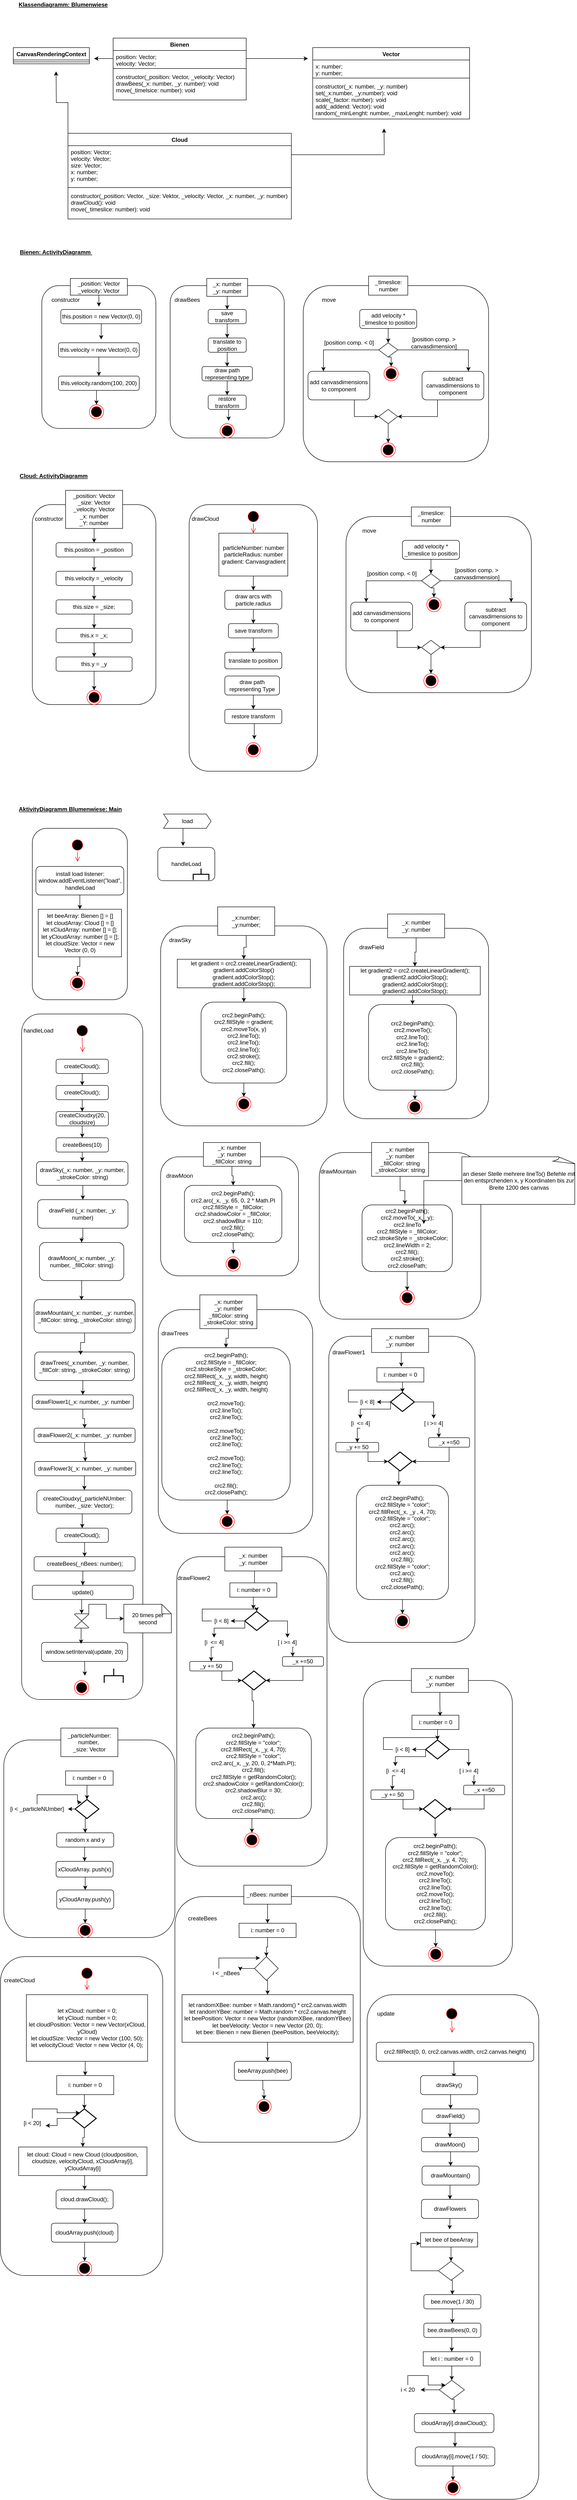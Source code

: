<mxfile version="14.5.1" type="device"><diagram id="SPZ8JgY5Q6s5AJtjAUp3" name="Seite-1"><mxGraphModel dx="1086" dy="846" grid="1" gridSize="10" guides="1" tooltips="1" connect="1" arrows="1" fold="1" page="1" pageScale="1" pageWidth="827" pageHeight="1169" math="0" shadow="0"><root><mxCell id="0"/><mxCell id="1" parent="0"/><mxCell id="7O7G3HEa3xUCPBL8EzDO-1" value="&lt;b&gt;&lt;u&gt;Klassendiagramm: Blumenwiese&lt;/u&gt;&lt;/b&gt;" style="text;html=1;strokeColor=none;fillColor=none;align=center;verticalAlign=middle;whiteSpace=wrap;rounded=0;" parent="1" vertex="1"><mxGeometry x="20" y="20" width="230" height="20" as="geometry"/></mxCell><mxCell id="7O7G3HEa3xUCPBL8EzDO-2" value="CanvasRenderingContext" style="swimlane;fontStyle=1;align=center;verticalAlign=top;childLayout=stackLayout;horizontal=1;startSize=26;horizontalStack=0;resizeParent=1;resizeParentMax=0;resizeLast=0;collapsible=1;marginBottom=0;" parent="1" vertex="1"><mxGeometry x="30" y="120" width="160" height="34" as="geometry"/></mxCell><mxCell id="7O7G3HEa3xUCPBL8EzDO-4" value="" style="line;strokeWidth=1;fillColor=none;align=left;verticalAlign=middle;spacingTop=-1;spacingLeft=3;spacingRight=3;rotatable=0;labelPosition=right;points=[];portConstraint=eastwest;" parent="7O7G3HEa3xUCPBL8EzDO-2" vertex="1"><mxGeometry y="26" width="160" height="8" as="geometry"/></mxCell><mxCell id="7O7G3HEa3xUCPBL8EzDO-6" value="Bienen" style="swimlane;fontStyle=1;align=center;verticalAlign=top;childLayout=stackLayout;horizontal=1;startSize=26;horizontalStack=0;resizeParent=1;resizeParentMax=0;resizeLast=0;collapsible=1;marginBottom=0;" parent="1" vertex="1"><mxGeometry x="240" y="100" width="280" height="130" as="geometry"/></mxCell><mxCell id="7O7G3HEa3xUCPBL8EzDO-7" value="position: Vector;&#10;velocity: Vector;" style="text;strokeColor=none;fillColor=none;align=left;verticalAlign=top;spacingLeft=4;spacingRight=4;overflow=hidden;rotatable=0;points=[[0,0.5],[1,0.5]];portConstraint=eastwest;" parent="7O7G3HEa3xUCPBL8EzDO-6" vertex="1"><mxGeometry y="26" width="280" height="34" as="geometry"/></mxCell><mxCell id="7O7G3HEa3xUCPBL8EzDO-8" value="" style="line;strokeWidth=1;fillColor=none;align=left;verticalAlign=middle;spacingTop=-1;spacingLeft=3;spacingRight=3;rotatable=0;labelPosition=right;points=[];portConstraint=eastwest;" parent="7O7G3HEa3xUCPBL8EzDO-6" vertex="1"><mxGeometry y="60" width="280" height="8" as="geometry"/></mxCell><mxCell id="7O7G3HEa3xUCPBL8EzDO-9" value="constructor(_position: Vector, _velocity: Vector)&#10;drawBees(_x: number, _y: number): void&#10;move(_timelsice: number): void" style="text;strokeColor=none;fillColor=none;align=left;verticalAlign=top;spacingLeft=4;spacingRight=4;overflow=hidden;rotatable=0;points=[[0,0.5],[1,0.5]];portConstraint=eastwest;" parent="7O7G3HEa3xUCPBL8EzDO-6" vertex="1"><mxGeometry y="68" width="280" height="62" as="geometry"/></mxCell><mxCell id="7O7G3HEa3xUCPBL8EzDO-20" style="edgeStyle=orthogonalEdgeStyle;rounded=0;orthogonalLoop=1;jettySize=auto;html=1;exitX=0;exitY=0;exitDx=0;exitDy=0;" parent="1" source="7O7G3HEa3xUCPBL8EzDO-10" edge="1"><mxGeometry relative="1" as="geometry"><mxPoint x="120" y="170" as="targetPoint"/></mxGeometry></mxCell><mxCell id="7O7G3HEa3xUCPBL8EzDO-21" style="edgeStyle=orthogonalEdgeStyle;rounded=0;orthogonalLoop=1;jettySize=auto;html=1;exitX=1;exitY=0.25;exitDx=0;exitDy=0;" parent="1" source="7O7G3HEa3xUCPBL8EzDO-10" edge="1"><mxGeometry relative="1" as="geometry"><mxPoint x="810" y="290" as="targetPoint"/></mxGeometry></mxCell><mxCell id="7O7G3HEa3xUCPBL8EzDO-10" value="Cloud" style="swimlane;fontStyle=1;align=center;verticalAlign=top;childLayout=stackLayout;horizontal=1;startSize=26;horizontalStack=0;resizeParent=1;resizeParentMax=0;resizeLast=0;collapsible=1;marginBottom=0;" parent="1" vertex="1"><mxGeometry x="145" y="300" width="470" height="180" as="geometry"/></mxCell><mxCell id="7O7G3HEa3xUCPBL8EzDO-11" value="position: Vector;&#10;velocity: Vector;&#10;size: Vector;&#10;x: number;&#10;y: number;" style="text;strokeColor=none;fillColor=none;align=left;verticalAlign=top;spacingLeft=4;spacingRight=4;overflow=hidden;rotatable=0;points=[[0,0.5],[1,0.5]];portConstraint=eastwest;" parent="7O7G3HEa3xUCPBL8EzDO-10" vertex="1"><mxGeometry y="26" width="470" height="84" as="geometry"/></mxCell><mxCell id="7O7G3HEa3xUCPBL8EzDO-12" value="" style="line;strokeWidth=1;fillColor=none;align=left;verticalAlign=middle;spacingTop=-1;spacingLeft=3;spacingRight=3;rotatable=0;labelPosition=right;points=[];portConstraint=eastwest;" parent="7O7G3HEa3xUCPBL8EzDO-10" vertex="1"><mxGeometry y="110" width="470" height="8" as="geometry"/></mxCell><mxCell id="7O7G3HEa3xUCPBL8EzDO-13" value="constructor(_position: Vector, _size: Vektor, _velocity: Vector, _x: number, _y: number)&#10;drawCloud(): void&#10;move(_timeslice: number): void" style="text;strokeColor=none;fillColor=none;align=left;verticalAlign=top;spacingLeft=4;spacingRight=4;overflow=hidden;rotatable=0;points=[[0,0.5],[1,0.5]];portConstraint=eastwest;" parent="7O7G3HEa3xUCPBL8EzDO-10" vertex="1"><mxGeometry y="118" width="470" height="62" as="geometry"/></mxCell><mxCell id="7O7G3HEa3xUCPBL8EzDO-14" value="Vector" style="swimlane;fontStyle=1;align=center;verticalAlign=top;childLayout=stackLayout;horizontal=1;startSize=26;horizontalStack=0;resizeParent=1;resizeParentMax=0;resizeLast=0;collapsible=1;marginBottom=0;" parent="1" vertex="1"><mxGeometry x="660" y="120" width="330" height="150" as="geometry"/></mxCell><mxCell id="7O7G3HEa3xUCPBL8EzDO-15" value="x: number;&#10;y: number;" style="text;strokeColor=none;fillColor=none;align=left;verticalAlign=top;spacingLeft=4;spacingRight=4;overflow=hidden;rotatable=0;points=[[0,0.5],[1,0.5]];portConstraint=eastwest;" parent="7O7G3HEa3xUCPBL8EzDO-14" vertex="1"><mxGeometry y="26" width="330" height="34" as="geometry"/></mxCell><mxCell id="7O7G3HEa3xUCPBL8EzDO-16" value="" style="line;strokeWidth=1;fillColor=none;align=left;verticalAlign=middle;spacingTop=-1;spacingLeft=3;spacingRight=3;rotatable=0;labelPosition=right;points=[];portConstraint=eastwest;" parent="7O7G3HEa3xUCPBL8EzDO-14" vertex="1"><mxGeometry y="60" width="330" height="8" as="geometry"/></mxCell><mxCell id="7O7G3HEa3xUCPBL8EzDO-17" value="constructor(_x: number, _y: number)&#10;set(_x:number, _y:number): void&#10;scale(_factor: number): void&#10;add(_addend: Vector): void&#10;random(_minLenght: number, _maxLenght: number): void" style="text;strokeColor=none;fillColor=none;align=left;verticalAlign=top;spacingLeft=4;spacingRight=4;overflow=hidden;rotatable=0;points=[[0,0.5],[1,0.5]];portConstraint=eastwest;" parent="7O7G3HEa3xUCPBL8EzDO-14" vertex="1"><mxGeometry y="68" width="330" height="82" as="geometry"/></mxCell><mxCell id="7O7G3HEa3xUCPBL8EzDO-18" style="edgeStyle=orthogonalEdgeStyle;rounded=0;orthogonalLoop=1;jettySize=auto;html=1;exitX=1;exitY=0.5;exitDx=0;exitDy=0;" parent="1" source="7O7G3HEa3xUCPBL8EzDO-7" edge="1"><mxGeometry relative="1" as="geometry"><mxPoint x="650" y="143" as="targetPoint"/></mxGeometry></mxCell><mxCell id="7O7G3HEa3xUCPBL8EzDO-19" style="edgeStyle=orthogonalEdgeStyle;rounded=0;orthogonalLoop=1;jettySize=auto;html=1;exitX=0;exitY=0.5;exitDx=0;exitDy=0;" parent="1" source="7O7G3HEa3xUCPBL8EzDO-7" edge="1"><mxGeometry relative="1" as="geometry"><mxPoint x="200" y="143" as="targetPoint"/></mxGeometry></mxCell><mxCell id="7O7G3HEa3xUCPBL8EzDO-23" value="&lt;b&gt;&lt;u&gt;Bienen: ActivityDiagramm&amp;nbsp;&lt;/u&gt;&lt;/b&gt;" style="text;html=1;strokeColor=none;fillColor=none;align=center;verticalAlign=middle;whiteSpace=wrap;rounded=0;" parent="1" vertex="1"><mxGeometry x="40" y="540" width="160" height="20" as="geometry"/></mxCell><mxCell id="7O7G3HEa3xUCPBL8EzDO-24" value="" style="rounded=1;whiteSpace=wrap;html=1;" parent="1" vertex="1"><mxGeometry x="90" y="620" width="240" height="300" as="geometry"/></mxCell><mxCell id="7O7G3HEa3xUCPBL8EzDO-25" value="constructor" style="text;html=1;strokeColor=none;fillColor=none;align=center;verticalAlign=middle;whiteSpace=wrap;rounded=0;" parent="1" vertex="1"><mxGeometry x="120" y="640" width="40" height="20" as="geometry"/></mxCell><mxCell id="7O7G3HEa3xUCPBL8EzDO-32" style="edgeStyle=orthogonalEdgeStyle;rounded=0;orthogonalLoop=1;jettySize=auto;html=1;exitX=0.5;exitY=1;exitDx=0;exitDy=0;entryX=0.471;entryY=-0.2;entryDx=0;entryDy=0;entryPerimeter=0;" parent="1" source="7O7G3HEa3xUCPBL8EzDO-26" target="7O7G3HEa3xUCPBL8EzDO-27" edge="1"><mxGeometry relative="1" as="geometry"/></mxCell><mxCell id="7O7G3HEa3xUCPBL8EzDO-26" value="_position: Vector&lt;br&gt;_velocity: Vector" style="rounded=0;whiteSpace=wrap;html=1;" parent="1" vertex="1"><mxGeometry x="150" y="605" width="120" height="35" as="geometry"/></mxCell><mxCell id="7O7G3HEa3xUCPBL8EzDO-33" style="edgeStyle=orthogonalEdgeStyle;rounded=0;orthogonalLoop=1;jettySize=auto;html=1;exitX=0.5;exitY=1;exitDx=0;exitDy=0;entryX=0.529;entryY=-0.233;entryDx=0;entryDy=0;entryPerimeter=0;" parent="1" source="7O7G3HEa3xUCPBL8EzDO-27" target="7O7G3HEa3xUCPBL8EzDO-30" edge="1"><mxGeometry relative="1" as="geometry"/></mxCell><mxCell id="7O7G3HEa3xUCPBL8EzDO-27" value="this.position = new Vector(0, 0)" style="rounded=1;whiteSpace=wrap;html=1;" parent="1" vertex="1"><mxGeometry x="130" y="670" width="170" height="30" as="geometry"/></mxCell><mxCell id="7O7G3HEa3xUCPBL8EzDO-34" style="edgeStyle=orthogonalEdgeStyle;rounded=0;orthogonalLoop=1;jettySize=auto;html=1;exitX=0.5;exitY=1;exitDx=0;exitDy=0;entryX=0.5;entryY=0;entryDx=0;entryDy=0;" parent="1" source="7O7G3HEa3xUCPBL8EzDO-30" target="7O7G3HEa3xUCPBL8EzDO-31" edge="1"><mxGeometry relative="1" as="geometry"/></mxCell><mxCell id="7O7G3HEa3xUCPBL8EzDO-30" value="this.velocity = new Vector(0, 0)" style="rounded=1;whiteSpace=wrap;html=1;" parent="1" vertex="1"><mxGeometry x="125" y="740" width="170" height="30" as="geometry"/></mxCell><mxCell id="7O7G3HEa3xUCPBL8EzDO-36" style="edgeStyle=orthogonalEdgeStyle;rounded=0;orthogonalLoop=1;jettySize=auto;html=1;exitX=0.5;exitY=1;exitDx=0;exitDy=0;entryX=0.5;entryY=0;entryDx=0;entryDy=0;" parent="1" source="7O7G3HEa3xUCPBL8EzDO-31" target="7O7G3HEa3xUCPBL8EzDO-35" edge="1"><mxGeometry relative="1" as="geometry"/></mxCell><mxCell id="7O7G3HEa3xUCPBL8EzDO-31" value="this.velocity.random(100, 200)" style="rounded=1;whiteSpace=wrap;html=1;" parent="1" vertex="1"><mxGeometry x="125" y="810" width="170" height="30" as="geometry"/></mxCell><mxCell id="7O7G3HEa3xUCPBL8EzDO-35" value="" style="ellipse;html=1;shape=endState;fillColor=#000000;strokeColor=#ff0000;" parent="1" vertex="1"><mxGeometry x="190" y="870" width="30" height="30" as="geometry"/></mxCell><mxCell id="7O7G3HEa3xUCPBL8EzDO-37" value="" style="rounded=1;whiteSpace=wrap;html=1;" parent="1" vertex="1"><mxGeometry x="360" y="620" width="240" height="320" as="geometry"/></mxCell><mxCell id="7O7G3HEa3xUCPBL8EzDO-44" style="edgeStyle=orthogonalEdgeStyle;rounded=0;orthogonalLoop=1;jettySize=auto;html=1;exitX=0.5;exitY=1;exitDx=0;exitDy=0;entryX=0.5;entryY=0;entryDx=0;entryDy=0;" parent="1" source="7O7G3HEa3xUCPBL8EzDO-38" target="7O7G3HEa3xUCPBL8EzDO-40" edge="1"><mxGeometry relative="1" as="geometry"/></mxCell><mxCell id="7O7G3HEa3xUCPBL8EzDO-38" value="_x: number&lt;br&gt;_y: number" style="rounded=0;whiteSpace=wrap;html=1;" parent="1" vertex="1"><mxGeometry x="437" y="605" width="86" height="37.5" as="geometry"/></mxCell><mxCell id="7O7G3HEa3xUCPBL8EzDO-39" value="drawBees" style="text;html=1;strokeColor=none;fillColor=none;align=center;verticalAlign=middle;whiteSpace=wrap;rounded=0;" parent="1" vertex="1"><mxGeometry x="376" y="640" width="40" height="20" as="geometry"/></mxCell><mxCell id="7O7G3HEa3xUCPBL8EzDO-45" style="edgeStyle=orthogonalEdgeStyle;rounded=0;orthogonalLoop=1;jettySize=auto;html=1;exitX=0.5;exitY=1;exitDx=0;exitDy=0;entryX=0.5;entryY=0;entryDx=0;entryDy=0;" parent="1" source="7O7G3HEa3xUCPBL8EzDO-40" target="7O7G3HEa3xUCPBL8EzDO-41" edge="1"><mxGeometry relative="1" as="geometry"/></mxCell><mxCell id="7O7G3HEa3xUCPBL8EzDO-40" value="save transform" style="rounded=1;whiteSpace=wrap;html=1;" parent="1" vertex="1"><mxGeometry x="440" y="670" width="80" height="30" as="geometry"/></mxCell><mxCell id="7O7G3HEa3xUCPBL8EzDO-46" style="edgeStyle=orthogonalEdgeStyle;rounded=0;orthogonalLoop=1;jettySize=auto;html=1;exitX=0.5;exitY=1;exitDx=0;exitDy=0;entryX=0.5;entryY=0;entryDx=0;entryDy=0;" parent="1" source="7O7G3HEa3xUCPBL8EzDO-41" target="7O7G3HEa3xUCPBL8EzDO-43" edge="1"><mxGeometry relative="1" as="geometry"/></mxCell><mxCell id="7O7G3HEa3xUCPBL8EzDO-41" value="translate to position" style="rounded=1;whiteSpace=wrap;html=1;" parent="1" vertex="1"><mxGeometry x="440" y="730" width="80" height="30" as="geometry"/></mxCell><mxCell id="7O7G3HEa3xUCPBL8EzDO-49" style="edgeStyle=orthogonalEdgeStyle;rounded=0;orthogonalLoop=1;jettySize=auto;html=1;exitX=0.5;exitY=1;exitDx=0;exitDy=0;entryX=0.6;entryY=-0.2;entryDx=0;entryDy=0;entryPerimeter=0;" parent="1" source="7O7G3HEa3xUCPBL8EzDO-42" target="7O7G3HEa3xUCPBL8EzDO-48" edge="1"><mxGeometry relative="1" as="geometry"/></mxCell><mxCell id="7O7G3HEa3xUCPBL8EzDO-42" value="restore transform" style="rounded=1;whiteSpace=wrap;html=1;" parent="1" vertex="1"><mxGeometry x="440" y="850" width="80" height="30" as="geometry"/></mxCell><mxCell id="7O7G3HEa3xUCPBL8EzDO-47" style="edgeStyle=orthogonalEdgeStyle;rounded=0;orthogonalLoop=1;jettySize=auto;html=1;exitX=0.5;exitY=1;exitDx=0;exitDy=0;" parent="1" source="7O7G3HEa3xUCPBL8EzDO-43" target="7O7G3HEa3xUCPBL8EzDO-42" edge="1"><mxGeometry relative="1" as="geometry"/></mxCell><mxCell id="7O7G3HEa3xUCPBL8EzDO-43" value="draw path representing type" style="rounded=1;whiteSpace=wrap;html=1;" parent="1" vertex="1"><mxGeometry x="427" y="790" width="106" height="30" as="geometry"/></mxCell><mxCell id="7O7G3HEa3xUCPBL8EzDO-48" value="" style="ellipse;html=1;shape=endState;fillColor=#000000;strokeColor=#ff0000;" parent="1" vertex="1"><mxGeometry x="465" y="910" width="30" height="30" as="geometry"/></mxCell><mxCell id="7O7G3HEa3xUCPBL8EzDO-50" value="" style="rounded=1;whiteSpace=wrap;html=1;" parent="1" vertex="1"><mxGeometry x="640" y="620" width="390" height="370" as="geometry"/></mxCell><mxCell id="7O7G3HEa3xUCPBL8EzDO-51" value="move" style="text;html=1;strokeColor=none;fillColor=none;align=center;verticalAlign=middle;whiteSpace=wrap;rounded=0;" parent="1" vertex="1"><mxGeometry x="673.75" y="640" width="40" height="20" as="geometry"/></mxCell><mxCell id="7O7G3HEa3xUCPBL8EzDO-52" value="_timeslice: number" style="rounded=0;whiteSpace=wrap;html=1;" parent="1" vertex="1"><mxGeometry x="777.5" y="600" width="82.5" height="40" as="geometry"/></mxCell><mxCell id="7O7G3HEa3xUCPBL8EzDO-55" style="edgeStyle=orthogonalEdgeStyle;rounded=0;orthogonalLoop=1;jettySize=auto;html=1;exitX=0.5;exitY=1;exitDx=0;exitDy=0;entryX=0.5;entryY=0;entryDx=0;entryDy=0;" parent="1" source="7O7G3HEa3xUCPBL8EzDO-53" target="7O7G3HEa3xUCPBL8EzDO-54" edge="1"><mxGeometry relative="1" as="geometry"/></mxCell><mxCell id="7O7G3HEa3xUCPBL8EzDO-53" value="add velocity * _timeslice to position" style="rounded=1;whiteSpace=wrap;html=1;" parent="1" vertex="1"><mxGeometry x="758.75" y="670" width="120" height="40" as="geometry"/></mxCell><mxCell id="7O7G3HEa3xUCPBL8EzDO-61" style="edgeStyle=orthogonalEdgeStyle;rounded=0;orthogonalLoop=1;jettySize=auto;html=1;exitX=0;exitY=0.5;exitDx=0;exitDy=0;entryX=0.25;entryY=0;entryDx=0;entryDy=0;" parent="1" source="7O7G3HEa3xUCPBL8EzDO-54" target="7O7G3HEa3xUCPBL8EzDO-56" edge="1"><mxGeometry relative="1" as="geometry"/></mxCell><mxCell id="7O7G3HEa3xUCPBL8EzDO-62" style="edgeStyle=orthogonalEdgeStyle;rounded=0;orthogonalLoop=1;jettySize=auto;html=1;exitX=1;exitY=0.5;exitDx=0;exitDy=0;entryX=0.75;entryY=0;entryDx=0;entryDy=0;" parent="1" source="7O7G3HEa3xUCPBL8EzDO-54" target="7O7G3HEa3xUCPBL8EzDO-57" edge="1"><mxGeometry relative="1" as="geometry"/></mxCell><mxCell id="7O7G3HEa3xUCPBL8EzDO-66" style="edgeStyle=orthogonalEdgeStyle;rounded=0;orthogonalLoop=1;jettySize=auto;html=1;exitX=0.5;exitY=1;exitDx=0;exitDy=0;entryX=0.5;entryY=0;entryDx=0;entryDy=0;" parent="1" source="7O7G3HEa3xUCPBL8EzDO-54" target="7O7G3HEa3xUCPBL8EzDO-65" edge="1"><mxGeometry relative="1" as="geometry"/></mxCell><mxCell id="7O7G3HEa3xUCPBL8EzDO-54" value="" style="rhombus;whiteSpace=wrap;html=1;" parent="1" vertex="1"><mxGeometry x="798.75" y="740" width="40" height="30" as="geometry"/></mxCell><mxCell id="7O7G3HEa3xUCPBL8EzDO-59" style="edgeStyle=orthogonalEdgeStyle;rounded=0;orthogonalLoop=1;jettySize=auto;html=1;exitX=0.75;exitY=1;exitDx=0;exitDy=0;entryX=0;entryY=0.5;entryDx=0;entryDy=0;" parent="1" source="7O7G3HEa3xUCPBL8EzDO-56" target="7O7G3HEa3xUCPBL8EzDO-58" edge="1"><mxGeometry relative="1" as="geometry"/></mxCell><mxCell id="7O7G3HEa3xUCPBL8EzDO-56" value="add canvasdimensions to component" style="rounded=1;whiteSpace=wrap;html=1;" parent="1" vertex="1"><mxGeometry x="650" y="800" width="130" height="60" as="geometry"/></mxCell><mxCell id="7O7G3HEa3xUCPBL8EzDO-60" style="edgeStyle=orthogonalEdgeStyle;rounded=0;orthogonalLoop=1;jettySize=auto;html=1;exitX=0.25;exitY=1;exitDx=0;exitDy=0;entryX=1;entryY=0.5;entryDx=0;entryDy=0;" parent="1" source="7O7G3HEa3xUCPBL8EzDO-57" target="7O7G3HEa3xUCPBL8EzDO-58" edge="1"><mxGeometry relative="1" as="geometry"/></mxCell><mxCell id="7O7G3HEa3xUCPBL8EzDO-57" value="subtract canvasdimensions to component" style="rounded=1;whiteSpace=wrap;html=1;" parent="1" vertex="1"><mxGeometry x="890" y="800" width="130" height="60" as="geometry"/></mxCell><mxCell id="7O7G3HEa3xUCPBL8EzDO-68" style="edgeStyle=orthogonalEdgeStyle;rounded=0;orthogonalLoop=1;jettySize=auto;html=1;exitX=0.5;exitY=1;exitDx=0;exitDy=0;entryX=0.5;entryY=0;entryDx=0;entryDy=0;" parent="1" source="7O7G3HEa3xUCPBL8EzDO-58" target="7O7G3HEa3xUCPBL8EzDO-67" edge="1"><mxGeometry relative="1" as="geometry"/></mxCell><mxCell id="7O7G3HEa3xUCPBL8EzDO-58" value="" style="rhombus;whiteSpace=wrap;html=1;" parent="1" vertex="1"><mxGeometry x="798.75" y="880" width="40" height="30" as="geometry"/></mxCell><mxCell id="7O7G3HEa3xUCPBL8EzDO-63" value="[position comp. &amp;lt; 0]" style="text;html=1;strokeColor=none;fillColor=none;align=center;verticalAlign=middle;whiteSpace=wrap;rounded=0;" parent="1" vertex="1"><mxGeometry x="673.75" y="730" width="125" height="20" as="geometry"/></mxCell><mxCell id="7O7G3HEa3xUCPBL8EzDO-64" value="[position comp. &amp;gt; canvasdimension]" style="text;html=1;strokeColor=none;fillColor=none;align=center;verticalAlign=middle;whiteSpace=wrap;rounded=0;" parent="1" vertex="1"><mxGeometry x="860" y="730" width="110" height="20" as="geometry"/></mxCell><mxCell id="7O7G3HEa3xUCPBL8EzDO-65" value="" style="ellipse;html=1;shape=endState;fillColor=#000000;strokeColor=#ff0000;" parent="1" vertex="1"><mxGeometry x="810" y="790" width="30" height="30" as="geometry"/></mxCell><mxCell id="7O7G3HEa3xUCPBL8EzDO-67" value="" style="ellipse;html=1;shape=endState;fillColor=#000000;strokeColor=#ff0000;" parent="1" vertex="1"><mxGeometry x="803.75" y="950" width="30" height="30" as="geometry"/></mxCell><mxCell id="7O7G3HEa3xUCPBL8EzDO-69" value="&lt;b&gt;&lt;u&gt;Cloud: ActivityDiagramm&lt;/u&gt;&lt;/b&gt;" style="text;html=1;strokeColor=none;fillColor=none;align=center;verticalAlign=middle;whiteSpace=wrap;rounded=0;" parent="1" vertex="1"><mxGeometry x="20" y="1010" width="190" height="20" as="geometry"/></mxCell><mxCell id="7O7G3HEa3xUCPBL8EzDO-70" value="" style="rounded=1;whiteSpace=wrap;html=1;" parent="1" vertex="1"><mxGeometry x="70" y="1080" width="260" height="420" as="geometry"/></mxCell><mxCell id="7O7G3HEa3xUCPBL8EzDO-71" value="constructor" style="text;html=1;strokeColor=none;fillColor=none;align=center;verticalAlign=middle;whiteSpace=wrap;rounded=0;" parent="1" vertex="1"><mxGeometry x="85" y="1100" width="40" height="20" as="geometry"/></mxCell><mxCell id="7O7G3HEa3xUCPBL8EzDO-79" style="edgeStyle=orthogonalEdgeStyle;rounded=0;orthogonalLoop=1;jettySize=auto;html=1;exitX=0.5;exitY=1;exitDx=0;exitDy=0;entryX=0.5;entryY=0;entryDx=0;entryDy=0;" parent="1" source="7O7G3HEa3xUCPBL8EzDO-72" target="7O7G3HEa3xUCPBL8EzDO-73" edge="1"><mxGeometry relative="1" as="geometry"/></mxCell><mxCell id="7O7G3HEa3xUCPBL8EzDO-72" value="_position: Vector&lt;br&gt;_size: Vector&lt;br&gt;_velocity: Vector&lt;br&gt;_x: number&lt;br&gt;_Y: number" style="rounded=0;whiteSpace=wrap;html=1;" parent="1" vertex="1"><mxGeometry x="140" y="1050" width="120" height="80" as="geometry"/></mxCell><mxCell id="7O7G3HEa3xUCPBL8EzDO-80" style="edgeStyle=orthogonalEdgeStyle;rounded=0;orthogonalLoop=1;jettySize=auto;html=1;exitX=0.5;exitY=1;exitDx=0;exitDy=0;entryX=0.5;entryY=0;entryDx=0;entryDy=0;" parent="1" source="7O7G3HEa3xUCPBL8EzDO-73" target="7O7G3HEa3xUCPBL8EzDO-75" edge="1"><mxGeometry relative="1" as="geometry"/></mxCell><mxCell id="7O7G3HEa3xUCPBL8EzDO-73" value="this.position = _position" style="rounded=1;whiteSpace=wrap;html=1;" parent="1" vertex="1"><mxGeometry x="120" y="1160" width="160" height="30" as="geometry"/></mxCell><mxCell id="7O7G3HEa3xUCPBL8EzDO-82" style="edgeStyle=orthogonalEdgeStyle;rounded=0;orthogonalLoop=1;jettySize=auto;html=1;exitX=0.5;exitY=1;exitDx=0;exitDy=0;entryX=0.5;entryY=0;entryDx=0;entryDy=0;" parent="1" source="7O7G3HEa3xUCPBL8EzDO-74" target="7O7G3HEa3xUCPBL8EzDO-77" edge="1"><mxGeometry relative="1" as="geometry"/></mxCell><mxCell id="7O7G3HEa3xUCPBL8EzDO-74" value="this.size = _size;" style="rounded=1;whiteSpace=wrap;html=1;" parent="1" vertex="1"><mxGeometry x="120" y="1280" width="160" height="30" as="geometry"/></mxCell><mxCell id="7O7G3HEa3xUCPBL8EzDO-81" style="edgeStyle=orthogonalEdgeStyle;rounded=0;orthogonalLoop=1;jettySize=auto;html=1;exitX=0.5;exitY=1;exitDx=0;exitDy=0;entryX=0.5;entryY=0;entryDx=0;entryDy=0;" parent="1" source="7O7G3HEa3xUCPBL8EzDO-75" target="7O7G3HEa3xUCPBL8EzDO-74" edge="1"><mxGeometry relative="1" as="geometry"/></mxCell><mxCell id="7O7G3HEa3xUCPBL8EzDO-75" value="this.velocity = _velocity" style="rounded=1;whiteSpace=wrap;html=1;" parent="1" vertex="1"><mxGeometry x="120" y="1220" width="160" height="30" as="geometry"/></mxCell><mxCell id="7O7G3HEa3xUCPBL8EzDO-84" style="edgeStyle=orthogonalEdgeStyle;rounded=0;orthogonalLoop=1;jettySize=auto;html=1;exitX=0.5;exitY=1;exitDx=0;exitDy=0;entryX=0.5;entryY=0;entryDx=0;entryDy=0;" parent="1" source="7O7G3HEa3xUCPBL8EzDO-76" target="7O7G3HEa3xUCPBL8EzDO-78" edge="1"><mxGeometry relative="1" as="geometry"/></mxCell><mxCell id="7O7G3HEa3xUCPBL8EzDO-76" value="this.y = _y" style="rounded=1;whiteSpace=wrap;html=1;" parent="1" vertex="1"><mxGeometry x="120" y="1400" width="160" height="30" as="geometry"/></mxCell><mxCell id="7O7G3HEa3xUCPBL8EzDO-83" style="edgeStyle=orthogonalEdgeStyle;rounded=0;orthogonalLoop=1;jettySize=auto;html=1;exitX=0.5;exitY=1;exitDx=0;exitDy=0;" parent="1" source="7O7G3HEa3xUCPBL8EzDO-77" target="7O7G3HEa3xUCPBL8EzDO-76" edge="1"><mxGeometry relative="1" as="geometry"/></mxCell><mxCell id="7O7G3HEa3xUCPBL8EzDO-77" value="this.x = _x;" style="rounded=1;whiteSpace=wrap;html=1;" parent="1" vertex="1"><mxGeometry x="120" y="1340" width="160" height="30" as="geometry"/></mxCell><mxCell id="7O7G3HEa3xUCPBL8EzDO-78" value="" style="ellipse;html=1;shape=endState;fillColor=#000000;strokeColor=#ff0000;" parent="1" vertex="1"><mxGeometry x="185" y="1470" width="30" height="30" as="geometry"/></mxCell><mxCell id="7O7G3HEa3xUCPBL8EzDO-85" value="" style="rounded=1;whiteSpace=wrap;html=1;" parent="1" vertex="1"><mxGeometry x="400" y="1080" width="270" height="560" as="geometry"/></mxCell><mxCell id="7O7G3HEa3xUCPBL8EzDO-87" value="" style="ellipse;html=1;shape=startState;fillColor=#000000;strokeColor=#ff0000;" parent="1" vertex="1"><mxGeometry x="520" y="1090" width="30" height="30" as="geometry"/></mxCell><mxCell id="7O7G3HEa3xUCPBL8EzDO-88" value="" style="edgeStyle=orthogonalEdgeStyle;html=1;verticalAlign=bottom;endArrow=open;endSize=8;strokeColor=#ff0000;" parent="1" source="7O7G3HEa3xUCPBL8EzDO-87" edge="1"><mxGeometry relative="1" as="geometry"><mxPoint x="535" y="1140" as="targetPoint"/></mxGeometry></mxCell><mxCell id="7O7G3HEa3xUCPBL8EzDO-94" style="edgeStyle=orthogonalEdgeStyle;rounded=0;orthogonalLoop=1;jettySize=auto;html=1;exitX=0.5;exitY=1;exitDx=0;exitDy=0;entryX=0.5;entryY=0;entryDx=0;entryDy=0;" parent="1" source="7O7G3HEa3xUCPBL8EzDO-89" target="7O7G3HEa3xUCPBL8EzDO-90" edge="1"><mxGeometry relative="1" as="geometry"/></mxCell><mxCell id="7O7G3HEa3xUCPBL8EzDO-89" value="particleNumber: number&lt;br&gt;particleRadius: number&lt;br&gt;gradient: Canvasgradient" style="rounded=0;whiteSpace=wrap;html=1;" parent="1" vertex="1"><mxGeometry x="462.5" y="1140" width="145" height="90" as="geometry"/></mxCell><mxCell id="7O7G3HEa3xUCPBL8EzDO-93" style="edgeStyle=orthogonalEdgeStyle;rounded=0;orthogonalLoop=1;jettySize=auto;html=1;exitX=0.5;exitY=1;exitDx=0;exitDy=0;entryX=0.5;entryY=0;entryDx=0;entryDy=0;" parent="1" source="7O7G3HEa3xUCPBL8EzDO-90" target="7O7G3HEa3xUCPBL8EzDO-91" edge="1"><mxGeometry relative="1" as="geometry"/></mxCell><mxCell id="7O7G3HEa3xUCPBL8EzDO-90" value="draw arcs with particle.radius" style="rounded=1;whiteSpace=wrap;html=1;" parent="1" vertex="1"><mxGeometry x="475" y="1260" width="120" height="40" as="geometry"/></mxCell><mxCell id="7O7G3HEa3xUCPBL8EzDO-95" style="edgeStyle=orthogonalEdgeStyle;rounded=0;orthogonalLoop=1;jettySize=auto;html=1;exitX=0.5;exitY=1;exitDx=0;exitDy=0;entryX=0.5;entryY=0;entryDx=0;entryDy=0;" parent="1" source="7O7G3HEa3xUCPBL8EzDO-91" target="7O7G3HEa3xUCPBL8EzDO-92" edge="1"><mxGeometry relative="1" as="geometry"/></mxCell><mxCell id="7O7G3HEa3xUCPBL8EzDO-91" value="save transform" style="rounded=1;whiteSpace=wrap;html=1;" parent="1" vertex="1"><mxGeometry x="482.5" y="1330" width="105" height="30" as="geometry"/></mxCell><mxCell id="7O7G3HEa3xUCPBL8EzDO-92" value="translate to position" style="rounded=1;whiteSpace=wrap;html=1;" parent="1" vertex="1"><mxGeometry x="475" y="1390" width="120" height="35" as="geometry"/></mxCell><mxCell id="7O7G3HEa3xUCPBL8EzDO-98" style="edgeStyle=orthogonalEdgeStyle;rounded=0;orthogonalLoop=1;jettySize=auto;html=1;exitX=0.5;exitY=1;exitDx=0;exitDy=0;entryX=0.5;entryY=0;entryDx=0;entryDy=0;" parent="1" source="7O7G3HEa3xUCPBL8EzDO-96" target="7O7G3HEa3xUCPBL8EzDO-97" edge="1"><mxGeometry relative="1" as="geometry"/></mxCell><mxCell id="7O7G3HEa3xUCPBL8EzDO-96" value="draw path representing Type" style="rounded=1;whiteSpace=wrap;html=1;" parent="1" vertex="1"><mxGeometry x="475" y="1440" width="115" height="40" as="geometry"/></mxCell><mxCell id="7O7G3HEa3xUCPBL8EzDO-100" style="edgeStyle=orthogonalEdgeStyle;rounded=0;orthogonalLoop=1;jettySize=auto;html=1;exitX=0.5;exitY=1;exitDx=0;exitDy=0;entryX=0.567;entryY=-0.233;entryDx=0;entryDy=0;entryPerimeter=0;" parent="1" source="7O7G3HEa3xUCPBL8EzDO-97" target="7O7G3HEa3xUCPBL8EzDO-99" edge="1"><mxGeometry relative="1" as="geometry"/></mxCell><mxCell id="7O7G3HEa3xUCPBL8EzDO-97" value="restore transform" style="rounded=1;whiteSpace=wrap;html=1;" parent="1" vertex="1"><mxGeometry x="475" y="1510" width="120" height="30" as="geometry"/></mxCell><mxCell id="7O7G3HEa3xUCPBL8EzDO-99" value="" style="ellipse;html=1;shape=endState;fillColor=#000000;strokeColor=#ff0000;" parent="1" vertex="1"><mxGeometry x="520" y="1580" width="30" height="30" as="geometry"/></mxCell><mxCell id="7O7G3HEa3xUCPBL8EzDO-101" value="drawCloud" style="text;html=1;strokeColor=none;fillColor=none;align=center;verticalAlign=middle;whiteSpace=wrap;rounded=0;" parent="1" vertex="1"><mxGeometry x="414" y="1100" width="40" height="20" as="geometry"/></mxCell><mxCell id="7O7G3HEa3xUCPBL8EzDO-102" value="" style="rounded=1;whiteSpace=wrap;html=1;" parent="1" vertex="1"><mxGeometry x="730" y="1105" width="390" height="370" as="geometry"/></mxCell><mxCell id="7O7G3HEa3xUCPBL8EzDO-103" value="move" style="text;html=1;strokeColor=none;fillColor=none;align=center;verticalAlign=middle;whiteSpace=wrap;rounded=0;" parent="1" vertex="1"><mxGeometry x="758.75" y="1125" width="40" height="20" as="geometry"/></mxCell><mxCell id="7O7G3HEa3xUCPBL8EzDO-104" value="_timeslice: number" style="rounded=0;whiteSpace=wrap;html=1;" parent="1" vertex="1"><mxGeometry x="867.5" y="1085" width="82.5" height="40" as="geometry"/></mxCell><mxCell id="7O7G3HEa3xUCPBL8EzDO-105" style="edgeStyle=orthogonalEdgeStyle;rounded=0;orthogonalLoop=1;jettySize=auto;html=1;exitX=0.5;exitY=1;exitDx=0;exitDy=0;entryX=0.5;entryY=0;entryDx=0;entryDy=0;" parent="1" source="7O7G3HEa3xUCPBL8EzDO-106" target="7O7G3HEa3xUCPBL8EzDO-110" edge="1"><mxGeometry relative="1" as="geometry"/></mxCell><mxCell id="7O7G3HEa3xUCPBL8EzDO-106" value="add velocity * _timeslice to position" style="rounded=1;whiteSpace=wrap;html=1;" parent="1" vertex="1"><mxGeometry x="848.75" y="1155" width="120" height="40" as="geometry"/></mxCell><mxCell id="7O7G3HEa3xUCPBL8EzDO-107" style="edgeStyle=orthogonalEdgeStyle;rounded=0;orthogonalLoop=1;jettySize=auto;html=1;exitX=0;exitY=0.5;exitDx=0;exitDy=0;entryX=0.25;entryY=0;entryDx=0;entryDy=0;" parent="1" source="7O7G3HEa3xUCPBL8EzDO-110" target="7O7G3HEa3xUCPBL8EzDO-112" edge="1"><mxGeometry relative="1" as="geometry"/></mxCell><mxCell id="7O7G3HEa3xUCPBL8EzDO-108" style="edgeStyle=orthogonalEdgeStyle;rounded=0;orthogonalLoop=1;jettySize=auto;html=1;exitX=1;exitY=0.5;exitDx=0;exitDy=0;entryX=0.75;entryY=0;entryDx=0;entryDy=0;" parent="1" source="7O7G3HEa3xUCPBL8EzDO-110" target="7O7G3HEa3xUCPBL8EzDO-114" edge="1"><mxGeometry relative="1" as="geometry"/></mxCell><mxCell id="7O7G3HEa3xUCPBL8EzDO-109" style="edgeStyle=orthogonalEdgeStyle;rounded=0;orthogonalLoop=1;jettySize=auto;html=1;exitX=0.5;exitY=1;exitDx=0;exitDy=0;entryX=0.5;entryY=0;entryDx=0;entryDy=0;" parent="1" source="7O7G3HEa3xUCPBL8EzDO-110" target="7O7G3HEa3xUCPBL8EzDO-119" edge="1"><mxGeometry relative="1" as="geometry"/></mxCell><mxCell id="7O7G3HEa3xUCPBL8EzDO-110" value="" style="rhombus;whiteSpace=wrap;html=1;" parent="1" vertex="1"><mxGeometry x="888.75" y="1225" width="40" height="30" as="geometry"/></mxCell><mxCell id="7O7G3HEa3xUCPBL8EzDO-111" style="edgeStyle=orthogonalEdgeStyle;rounded=0;orthogonalLoop=1;jettySize=auto;html=1;exitX=0.75;exitY=1;exitDx=0;exitDy=0;entryX=0;entryY=0.5;entryDx=0;entryDy=0;" parent="1" source="7O7G3HEa3xUCPBL8EzDO-112" target="7O7G3HEa3xUCPBL8EzDO-116" edge="1"><mxGeometry relative="1" as="geometry"/></mxCell><mxCell id="7O7G3HEa3xUCPBL8EzDO-112" value="add canvasdimensions to component" style="rounded=1;whiteSpace=wrap;html=1;" parent="1" vertex="1"><mxGeometry x="740" y="1285" width="130" height="60" as="geometry"/></mxCell><mxCell id="7O7G3HEa3xUCPBL8EzDO-113" style="edgeStyle=orthogonalEdgeStyle;rounded=0;orthogonalLoop=1;jettySize=auto;html=1;exitX=0.25;exitY=1;exitDx=0;exitDy=0;entryX=1;entryY=0.5;entryDx=0;entryDy=0;" parent="1" source="7O7G3HEa3xUCPBL8EzDO-114" target="7O7G3HEa3xUCPBL8EzDO-116" edge="1"><mxGeometry relative="1" as="geometry"/></mxCell><mxCell id="7O7G3HEa3xUCPBL8EzDO-114" value="subtract canvasdimensions to component" style="rounded=1;whiteSpace=wrap;html=1;" parent="1" vertex="1"><mxGeometry x="980" y="1285" width="130" height="60" as="geometry"/></mxCell><mxCell id="7O7G3HEa3xUCPBL8EzDO-115" style="edgeStyle=orthogonalEdgeStyle;rounded=0;orthogonalLoop=1;jettySize=auto;html=1;exitX=0.5;exitY=1;exitDx=0;exitDy=0;entryX=0.5;entryY=0;entryDx=0;entryDy=0;" parent="1" source="7O7G3HEa3xUCPBL8EzDO-116" target="7O7G3HEa3xUCPBL8EzDO-120" edge="1"><mxGeometry relative="1" as="geometry"/></mxCell><mxCell id="7O7G3HEa3xUCPBL8EzDO-116" value="" style="rhombus;whiteSpace=wrap;html=1;" parent="1" vertex="1"><mxGeometry x="888.75" y="1365" width="40" height="30" as="geometry"/></mxCell><mxCell id="7O7G3HEa3xUCPBL8EzDO-117" value="[position comp. &amp;lt; 0]" style="text;html=1;strokeColor=none;fillColor=none;align=center;verticalAlign=middle;whiteSpace=wrap;rounded=0;" parent="1" vertex="1"><mxGeometry x="763.75" y="1215" width="125" height="20" as="geometry"/></mxCell><mxCell id="7O7G3HEa3xUCPBL8EzDO-118" value="[position comp. &amp;gt; canvasdimension]" style="text;html=1;strokeColor=none;fillColor=none;align=center;verticalAlign=middle;whiteSpace=wrap;rounded=0;" parent="1" vertex="1"><mxGeometry x="950" y="1215" width="110" height="20" as="geometry"/></mxCell><mxCell id="7O7G3HEa3xUCPBL8EzDO-119" value="" style="ellipse;html=1;shape=endState;fillColor=#000000;strokeColor=#ff0000;" parent="1" vertex="1"><mxGeometry x="900" y="1275" width="30" height="30" as="geometry"/></mxCell><mxCell id="7O7G3HEa3xUCPBL8EzDO-120" value="" style="ellipse;html=1;shape=endState;fillColor=#000000;strokeColor=#ff0000;" parent="1" vertex="1"><mxGeometry x="893.75" y="1435" width="30" height="30" as="geometry"/></mxCell><mxCell id="7O7G3HEa3xUCPBL8EzDO-121" value="&lt;b&gt;&lt;u&gt;AktivityDiagramm Blumenwiese: Main&lt;/u&gt;&lt;/b&gt;" style="text;html=1;strokeColor=none;fillColor=none;align=center;verticalAlign=middle;whiteSpace=wrap;rounded=0;" parent="1" vertex="1"><mxGeometry x="40" y="1710" width="220" height="20" as="geometry"/></mxCell><mxCell id="7O7G3HEa3xUCPBL8EzDO-122" value="" style="rounded=1;whiteSpace=wrap;html=1;" parent="1" vertex="1"><mxGeometry x="70" y="1760" width="200" height="360" as="geometry"/></mxCell><mxCell id="7O7G3HEa3xUCPBL8EzDO-123" value="" style="ellipse;html=1;shape=startState;fillColor=#000000;strokeColor=#ff0000;" parent="1" vertex="1"><mxGeometry x="150" y="1780" width="30" height="30" as="geometry"/></mxCell><mxCell id="7O7G3HEa3xUCPBL8EzDO-124" value="" style="edgeStyle=orthogonalEdgeStyle;html=1;verticalAlign=bottom;endArrow=open;endSize=8;strokeColor=#ff0000;" parent="1" source="7O7G3HEa3xUCPBL8EzDO-123" edge="1"><mxGeometry relative="1" as="geometry"><mxPoint x="165" y="1830" as="targetPoint"/></mxGeometry></mxCell><mxCell id="7O7G3HEa3xUCPBL8EzDO-133" style="edgeStyle=orthogonalEdgeStyle;rounded=0;orthogonalLoop=1;jettySize=auto;html=1;exitX=0.5;exitY=1;exitDx=0;exitDy=0;entryX=0.5;entryY=0;entryDx=0;entryDy=0;" parent="1" source="7O7G3HEa3xUCPBL8EzDO-125" target="7O7G3HEa3xUCPBL8EzDO-132" edge="1"><mxGeometry relative="1" as="geometry"/></mxCell><mxCell id="7O7G3HEa3xUCPBL8EzDO-125" value="install load listener: window.addEventListener(&quot;load&quot;, handleLoad" style="rounded=1;whiteSpace=wrap;html=1;" parent="1" vertex="1"><mxGeometry x="77.5" y="1840" width="185" height="60" as="geometry"/></mxCell><mxCell id="7O7G3HEa3xUCPBL8EzDO-131" style="edgeStyle=orthogonalEdgeStyle;rounded=0;orthogonalLoop=1;jettySize=auto;html=1;exitX=0;exitY=0;exitDx=45;exitDy=30;exitPerimeter=0;entryX=0.442;entryY=-0.043;entryDx=0;entryDy=0;entryPerimeter=0;" parent="1" source="7O7G3HEa3xUCPBL8EzDO-128" target="7O7G3HEa3xUCPBL8EzDO-129" edge="1"><mxGeometry relative="1" as="geometry"/></mxCell><mxCell id="7O7G3HEa3xUCPBL8EzDO-128" value="load" style="html=1;shadow=0;dashed=0;align=center;verticalAlign=middle;shape=mxgraph.arrows2.arrow;dy=0;dx=10;notch=10;" parent="1" vertex="1"><mxGeometry x="346" y="1730" width="100" height="30" as="geometry"/></mxCell><mxCell id="7O7G3HEa3xUCPBL8EzDO-129" value="handleLoad" style="rounded=1;whiteSpace=wrap;html=1;" parent="1" vertex="1"><mxGeometry x="334" y="1800" width="120" height="70" as="geometry"/></mxCell><mxCell id="7O7G3HEa3xUCPBL8EzDO-130" value="" style="strokeWidth=2;html=1;shape=mxgraph.flowchart.annotation_2;align=left;labelPosition=right;pointerEvents=1;rotation=90;" parent="1" vertex="1"><mxGeometry x="413" y="1840" width="24" height="33" as="geometry"/></mxCell><mxCell id="7O7G3HEa3xUCPBL8EzDO-135" style="edgeStyle=orthogonalEdgeStyle;rounded=0;orthogonalLoop=1;jettySize=auto;html=1;exitX=0.5;exitY=1;exitDx=0;exitDy=0;entryX=0.5;entryY=0;entryDx=0;entryDy=0;" parent="1" source="7O7G3HEa3xUCPBL8EzDO-132" target="7O7G3HEa3xUCPBL8EzDO-134" edge="1"><mxGeometry relative="1" as="geometry"/></mxCell><mxCell id="7O7G3HEa3xUCPBL8EzDO-132" value="let beeArray: Bienen [] = []&lt;br&gt;let cloudArray: Cloud [] = []&lt;br&gt;let xCludArray: number [] = [];&lt;br&gt;let yCloudArray: number [] = [];&lt;br&gt;let cloudSize: Vector = new Vector (0, 0)" style="rounded=0;whiteSpace=wrap;html=1;" parent="1" vertex="1"><mxGeometry x="82.5" y="1930" width="175" height="100" as="geometry"/></mxCell><mxCell id="7O7G3HEa3xUCPBL8EzDO-134" value="" style="ellipse;html=1;shape=endState;fillColor=#000000;strokeColor=#ff0000;" parent="1" vertex="1"><mxGeometry x="150" y="2070" width="30" height="30" as="geometry"/></mxCell><mxCell id="7O7G3HEa3xUCPBL8EzDO-136" value="" style="rounded=1;whiteSpace=wrap;html=1;" parent="1" vertex="1"><mxGeometry x="47.5" y="2150" width="255" height="1440" as="geometry"/></mxCell><mxCell id="7O7G3HEa3xUCPBL8EzDO-137" value="handleLoad" style="text;html=1;strokeColor=none;fillColor=none;align=center;verticalAlign=middle;whiteSpace=wrap;rounded=0;" parent="1" vertex="1"><mxGeometry x="62.5" y="2175" width="40" height="20" as="geometry"/></mxCell><mxCell id="7O7G3HEa3xUCPBL8EzDO-138" value="" style="ellipse;html=1;shape=startState;fillColor=#000000;strokeColor=#ff0000;" parent="1" vertex="1"><mxGeometry x="160" y="2170" width="30" height="30" as="geometry"/></mxCell><mxCell id="7O7G3HEa3xUCPBL8EzDO-139" value="" style="edgeStyle=orthogonalEdgeStyle;html=1;verticalAlign=bottom;endArrow=open;endSize=8;strokeColor=#ff0000;" parent="1" source="7O7G3HEa3xUCPBL8EzDO-138" edge="1"><mxGeometry relative="1" as="geometry"><mxPoint x="175.5" y="2230" as="targetPoint"/></mxGeometry></mxCell><mxCell id="7O7G3HEa3xUCPBL8EzDO-159" style="edgeStyle=orthogonalEdgeStyle;rounded=0;orthogonalLoop=1;jettySize=auto;html=1;exitX=0.5;exitY=1;exitDx=0;exitDy=0;entryX=0.5;entryY=0;entryDx=0;entryDy=0;" parent="1" source="7O7G3HEa3xUCPBL8EzDO-140" target="7O7G3HEa3xUCPBL8EzDO-145" edge="1"><mxGeometry relative="1" as="geometry"/></mxCell><mxCell id="7O7G3HEa3xUCPBL8EzDO-140" value="createCloud();" style="rounded=1;whiteSpace=wrap;html=1;" parent="1" vertex="1"><mxGeometry x="120" y="2245" width="110" height="30" as="geometry"/></mxCell><mxCell id="7O7G3HEa3xUCPBL8EzDO-162" style="edgeStyle=orthogonalEdgeStyle;rounded=0;orthogonalLoop=1;jettySize=auto;html=1;exitX=0.5;exitY=1;exitDx=0;exitDy=0;entryX=0.5;entryY=0;entryDx=0;entryDy=0;" parent="1" source="7O7G3HEa3xUCPBL8EzDO-141" target="7O7G3HEa3xUCPBL8EzDO-142" edge="1"><mxGeometry relative="1" as="geometry"/></mxCell><mxCell id="7O7G3HEa3xUCPBL8EzDO-141" value="createBees(10)" style="rounded=1;whiteSpace=wrap;html=1;" parent="1" vertex="1"><mxGeometry x="120" y="2410" width="110" height="30" as="geometry"/></mxCell><mxCell id="7O7G3HEa3xUCPBL8EzDO-163" style="edgeStyle=orthogonalEdgeStyle;rounded=0;orthogonalLoop=1;jettySize=auto;html=1;exitX=0.5;exitY=1;exitDx=0;exitDy=0;entryX=0.5;entryY=0;entryDx=0;entryDy=0;" parent="1" source="7O7G3HEa3xUCPBL8EzDO-142" target="7O7G3HEa3xUCPBL8EzDO-147" edge="1"><mxGeometry relative="1" as="geometry"/></mxCell><mxCell id="7O7G3HEa3xUCPBL8EzDO-142" value="drawSky(_x: number, _y: number, _strokeColor: string)" style="rounded=1;whiteSpace=wrap;html=1;" parent="1" vertex="1"><mxGeometry x="78.75" y="2460" width="192.5" height="50" as="geometry"/></mxCell><mxCell id="7O7G3HEa3xUCPBL8EzDO-168" style="edgeStyle=orthogonalEdgeStyle;rounded=0;orthogonalLoop=1;jettySize=auto;html=1;exitX=0.5;exitY=1;exitDx=0;exitDy=0;entryX=0.5;entryY=0;entryDx=0;entryDy=0;" parent="1" source="7O7G3HEa3xUCPBL8EzDO-143" target="7O7G3HEa3xUCPBL8EzDO-154" edge="1"><mxGeometry relative="1" as="geometry"/></mxCell><mxCell id="7O7G3HEa3xUCPBL8EzDO-143" value="drawFlower1(_x: number, _y: number" style="rounded=1;whiteSpace=wrap;html=1;" parent="1" vertex="1"><mxGeometry x="70" y="2950" width="212.5" height="30" as="geometry"/></mxCell><mxCell id="7O7G3HEa3xUCPBL8EzDO-161" style="edgeStyle=orthogonalEdgeStyle;rounded=0;orthogonalLoop=1;jettySize=auto;html=1;exitX=0.5;exitY=1;exitDx=0;exitDy=0;entryX=0.5;entryY=0;entryDx=0;entryDy=0;" parent="1" source="7O7G3HEa3xUCPBL8EzDO-144" target="7O7G3HEa3xUCPBL8EzDO-141" edge="1"><mxGeometry relative="1" as="geometry"/></mxCell><mxCell id="7O7G3HEa3xUCPBL8EzDO-144" value="createCloudxy(20, cloudsize)" style="rounded=1;whiteSpace=wrap;html=1;" parent="1" vertex="1"><mxGeometry x="120" y="2355" width="110" height="30" as="geometry"/></mxCell><mxCell id="7O7G3HEa3xUCPBL8EzDO-160" style="edgeStyle=orthogonalEdgeStyle;rounded=0;orthogonalLoop=1;jettySize=auto;html=1;exitX=0.5;exitY=1;exitDx=0;exitDy=0;entryX=0.5;entryY=0;entryDx=0;entryDy=0;" parent="1" source="7O7G3HEa3xUCPBL8EzDO-145" target="7O7G3HEa3xUCPBL8EzDO-144" edge="1"><mxGeometry relative="1" as="geometry"/></mxCell><mxCell id="7O7G3HEa3xUCPBL8EzDO-145" value="createCloud();" style="rounded=1;whiteSpace=wrap;html=1;" parent="1" vertex="1"><mxGeometry x="120" y="2300" width="110" height="30" as="geometry"/></mxCell><mxCell id="7O7G3HEa3xUCPBL8EzDO-167" style="edgeStyle=orthogonalEdgeStyle;rounded=0;orthogonalLoop=1;jettySize=auto;html=1;exitX=0.5;exitY=1;exitDx=0;exitDy=0;entryX=0.5;entryY=0;entryDx=0;entryDy=0;" parent="1" source="7O7G3HEa3xUCPBL8EzDO-146" target="7O7G3HEa3xUCPBL8EzDO-143" edge="1"><mxGeometry relative="1" as="geometry"/></mxCell><mxCell id="7O7G3HEa3xUCPBL8EzDO-146" value="drawTrees(_x:number, _y: number, _fillColr: string, _strokeColor: string)" style="rounded=1;whiteSpace=wrap;html=1;" parent="1" vertex="1"><mxGeometry x="75" y="2860" width="210" height="60" as="geometry"/></mxCell><mxCell id="7O7G3HEa3xUCPBL8EzDO-164" style="edgeStyle=orthogonalEdgeStyle;rounded=0;orthogonalLoop=1;jettySize=auto;html=1;exitX=0.5;exitY=1;exitDx=0;exitDy=0;" parent="1" source="7O7G3HEa3xUCPBL8EzDO-147" target="7O7G3HEa3xUCPBL8EzDO-149" edge="1"><mxGeometry relative="1" as="geometry"/></mxCell><mxCell id="7O7G3HEa3xUCPBL8EzDO-147" value="drawField (_x: number, _y: number)" style="rounded=1;whiteSpace=wrap;html=1;" parent="1" vertex="1"><mxGeometry x="81.25" y="2540" width="190" height="60" as="geometry"/></mxCell><mxCell id="7O7G3HEa3xUCPBL8EzDO-166" style="edgeStyle=orthogonalEdgeStyle;rounded=0;orthogonalLoop=1;jettySize=auto;html=1;exitX=0.5;exitY=1;exitDx=0;exitDy=0;entryX=0.46;entryY=0.1;entryDx=0;entryDy=0;entryPerimeter=0;" parent="1" source="7O7G3HEa3xUCPBL8EzDO-148" target="7O7G3HEa3xUCPBL8EzDO-146" edge="1"><mxGeometry relative="1" as="geometry"/></mxCell><mxCell id="7O7G3HEa3xUCPBL8EzDO-148" value="drawMountain(_x: number, _y: number, _fillColor: string, _strokeColor: string)" style="rounded=1;whiteSpace=wrap;html=1;" parent="1" vertex="1"><mxGeometry x="73.75" y="2750" width="212.5" height="70" as="geometry"/></mxCell><mxCell id="7O7G3HEa3xUCPBL8EzDO-165" style="edgeStyle=orthogonalEdgeStyle;rounded=0;orthogonalLoop=1;jettySize=auto;html=1;exitX=0.5;exitY=1;exitDx=0;exitDy=0;entryX=0.469;entryY=0.014;entryDx=0;entryDy=0;entryPerimeter=0;" parent="1" source="7O7G3HEa3xUCPBL8EzDO-149" target="7O7G3HEa3xUCPBL8EzDO-148" edge="1"><mxGeometry relative="1" as="geometry"/></mxCell><mxCell id="7O7G3HEa3xUCPBL8EzDO-149" value="drawMoon(_x: number, _y: number, _fillColor: string)" style="rounded=1;whiteSpace=wrap;html=1;" parent="1" vertex="1"><mxGeometry x="85" y="2630" width="177.5" height="80" as="geometry"/></mxCell><mxCell id="7O7G3HEa3xUCPBL8EzDO-172" style="edgeStyle=orthogonalEdgeStyle;rounded=0;orthogonalLoop=1;jettySize=auto;html=1;exitX=0.5;exitY=1;exitDx=0;exitDy=0;entryX=0.5;entryY=0;entryDx=0;entryDy=0;" parent="1" source="7O7G3HEa3xUCPBL8EzDO-151" target="7O7G3HEa3xUCPBL8EzDO-157" edge="1"><mxGeometry relative="1" as="geometry"/></mxCell><mxCell id="7O7G3HEa3xUCPBL8EzDO-151" value="createCloud();" style="rounded=1;whiteSpace=wrap;html=1;" parent="1" vertex="1"><mxGeometry x="120" y="3230" width="110" height="30" as="geometry"/></mxCell><mxCell id="7O7G3HEa3xUCPBL8EzDO-171" style="edgeStyle=orthogonalEdgeStyle;rounded=0;orthogonalLoop=1;jettySize=auto;html=1;exitX=0.5;exitY=1;exitDx=0;exitDy=0;entryX=0.5;entryY=0;entryDx=0;entryDy=0;" parent="1" source="7O7G3HEa3xUCPBL8EzDO-153" target="7O7G3HEa3xUCPBL8EzDO-151" edge="1"><mxGeometry relative="1" as="geometry"/></mxCell><mxCell id="7O7G3HEa3xUCPBL8EzDO-153" value="createCloudxy(_particleNUmber: number, _size: Vector);" style="rounded=1;whiteSpace=wrap;html=1;" parent="1" vertex="1"><mxGeometry x="79.5" y="3150" width="200" height="50" as="geometry"/></mxCell><mxCell id="7O7G3HEa3xUCPBL8EzDO-169" style="edgeStyle=orthogonalEdgeStyle;rounded=0;orthogonalLoop=1;jettySize=auto;html=1;exitX=0.5;exitY=1;exitDx=0;exitDy=0;entryX=0.5;entryY=0;entryDx=0;entryDy=0;" parent="1" source="7O7G3HEa3xUCPBL8EzDO-154" target="7O7G3HEa3xUCPBL8EzDO-155" edge="1"><mxGeometry relative="1" as="geometry"/></mxCell><mxCell id="7O7G3HEa3xUCPBL8EzDO-154" value="drawFlower2(_x: number, _y: number" style="rounded=1;whiteSpace=wrap;html=1;" parent="1" vertex="1"><mxGeometry x="73.75" y="3020" width="212.5" height="30" as="geometry"/></mxCell><mxCell id="7O7G3HEa3xUCPBL8EzDO-170" style="edgeStyle=orthogonalEdgeStyle;rounded=0;orthogonalLoop=1;jettySize=auto;html=1;exitX=0.5;exitY=1;exitDx=0;exitDy=0;entryX=0.5;entryY=0;entryDx=0;entryDy=0;" parent="1" source="7O7G3HEa3xUCPBL8EzDO-155" target="7O7G3HEa3xUCPBL8EzDO-153" edge="1"><mxGeometry relative="1" as="geometry"/></mxCell><mxCell id="7O7G3HEa3xUCPBL8EzDO-155" value="drawFlower3(_x: number, _y: number" style="rounded=1;whiteSpace=wrap;html=1;" parent="1" vertex="1"><mxGeometry x="75" y="3090" width="212.5" height="30" as="geometry"/></mxCell><mxCell id="7O7G3HEa3xUCPBL8EzDO-173" style="edgeStyle=orthogonalEdgeStyle;rounded=0;orthogonalLoop=1;jettySize=auto;html=1;exitX=0.5;exitY=1;exitDx=0;exitDy=0;entryX=0.5;entryY=0;entryDx=0;entryDy=0;" parent="1" source="7O7G3HEa3xUCPBL8EzDO-157" target="7O7G3HEa3xUCPBL8EzDO-158" edge="1"><mxGeometry relative="1" as="geometry"/></mxCell><mxCell id="7O7G3HEa3xUCPBL8EzDO-157" value="createBees(_nBees: number);" style="rounded=1;whiteSpace=wrap;html=1;" parent="1" vertex="1"><mxGeometry x="73.75" y="3290" width="212.5" height="30" as="geometry"/></mxCell><mxCell id="7O7G3HEa3xUCPBL8EzDO-176" style="edgeStyle=orthogonalEdgeStyle;rounded=0;orthogonalLoop=1;jettySize=auto;html=1;exitX=0.5;exitY=1;exitDx=0;exitDy=0;entryX=0.5;entryY=0;entryDx=0;entryDy=0;entryPerimeter=0;" parent="1" source="7O7G3HEa3xUCPBL8EzDO-158" target="7O7G3HEa3xUCPBL8EzDO-175" edge="1"><mxGeometry relative="1" as="geometry"/></mxCell><mxCell id="7O7G3HEa3xUCPBL8EzDO-158" value="update()" style="rounded=1;whiteSpace=wrap;html=1;" parent="1" vertex="1"><mxGeometry x="70" y="3350" width="212.5" height="30" as="geometry"/></mxCell><mxCell id="7O7G3HEa3xUCPBL8EzDO-181" style="edgeStyle=orthogonalEdgeStyle;rounded=0;orthogonalLoop=1;jettySize=auto;html=1;exitX=0.5;exitY=1;exitDx=0;exitDy=0;entryX=0.725;entryY=-0.333;entryDx=0;entryDy=0;entryPerimeter=0;" parent="1" source="7O7G3HEa3xUCPBL8EzDO-174" target="7O7G3HEa3xUCPBL8EzDO-180" edge="1"><mxGeometry relative="1" as="geometry"/></mxCell><mxCell id="7O7G3HEa3xUCPBL8EzDO-174" value="window.setInterval(update, 20)" style="rounded=1;whiteSpace=wrap;html=1;" parent="1" vertex="1"><mxGeometry x="89.38" y="3470" width="181.25" height="40" as="geometry"/></mxCell><mxCell id="7O7G3HEa3xUCPBL8EzDO-177" style="edgeStyle=orthogonalEdgeStyle;rounded=0;orthogonalLoop=1;jettySize=auto;html=1;exitX=0.5;exitY=1;exitDx=0;exitDy=0;exitPerimeter=0;entryX=0.459;entryY=0.075;entryDx=0;entryDy=0;entryPerimeter=0;" parent="1" source="7O7G3HEa3xUCPBL8EzDO-175" target="7O7G3HEa3xUCPBL8EzDO-174" edge="1"><mxGeometry relative="1" as="geometry"/></mxCell><mxCell id="7O7G3HEa3xUCPBL8EzDO-179" style="edgeStyle=orthogonalEdgeStyle;rounded=0;orthogonalLoop=1;jettySize=auto;html=1;exitX=1;exitY=0.02;exitDx=0;exitDy=0;exitPerimeter=0;" parent="1" source="7O7G3HEa3xUCPBL8EzDO-175" target="7O7G3HEa3xUCPBL8EzDO-178" edge="1"><mxGeometry relative="1" as="geometry"/></mxCell><mxCell id="7O7G3HEa3xUCPBL8EzDO-175" value="" style="verticalLabelPosition=bottom;verticalAlign=top;html=1;shape=mxgraph.flowchart.collate;" parent="1" vertex="1"><mxGeometry x="158.75" y="3410" width="30" height="30" as="geometry"/></mxCell><mxCell id="7O7G3HEa3xUCPBL8EzDO-178" value="20 times per second" style="shape=note;size=20;whiteSpace=wrap;html=1;" parent="1" vertex="1"><mxGeometry x="262.5" y="3390" width="100" height="60" as="geometry"/></mxCell><mxCell id="7O7G3HEa3xUCPBL8EzDO-180" value="" style="ellipse;html=1;shape=endState;fillColor=#000000;strokeColor=#ff0000;" parent="1" vertex="1"><mxGeometry x="158.75" y="3550" width="30" height="30" as="geometry"/></mxCell><mxCell id="xXvQ-anhSDPxVujAMf2_-10" value="" style="strokeWidth=2;html=1;shape=mxgraph.flowchart.annotation_2;align=left;labelPosition=right;pointerEvents=1;rotation=90;" vertex="1" parent="1"><mxGeometry x="226.25" y="3520" width="30" height="40" as="geometry"/></mxCell><mxCell id="xXvQ-anhSDPxVujAMf2_-11" value="" style="rounded=1;whiteSpace=wrap;html=1;" vertex="1" parent="1"><mxGeometry x="340" y="1965" width="350" height="420" as="geometry"/></mxCell><mxCell id="xXvQ-anhSDPxVujAMf2_-12" value="drawSky" style="text;html=1;strokeColor=none;fillColor=none;align=center;verticalAlign=middle;whiteSpace=wrap;rounded=0;" vertex="1" parent="1"><mxGeometry x="361.25" y="1985" width="40" height="20" as="geometry"/></mxCell><mxCell id="xXvQ-anhSDPxVujAMf2_-13" style="edgeStyle=orthogonalEdgeStyle;rounded=0;orthogonalLoop=1;jettySize=auto;html=1;exitX=0.5;exitY=1;exitDx=0;exitDy=0;entryX=0.5;entryY=0;entryDx=0;entryDy=0;" edge="1" parent="1" source="xXvQ-anhSDPxVujAMf2_-14" target="xXvQ-anhSDPxVujAMf2_-18"><mxGeometry relative="1" as="geometry"/></mxCell><mxCell id="xXvQ-anhSDPxVujAMf2_-14" value="let gradient = crc2.createLinearGradient();&lt;br&gt;gradient.addColorStop()&lt;br&gt;gradient.addColorStop();&lt;br&gt;gradient.addColorStop();" style="rounded=0;whiteSpace=wrap;html=1;" vertex="1" parent="1"><mxGeometry x="375" y="2035" width="280" height="60" as="geometry"/></mxCell><mxCell id="xXvQ-anhSDPxVujAMf2_-15" style="edgeStyle=orthogonalEdgeStyle;rounded=0;orthogonalLoop=1;jettySize=auto;html=1;exitX=0.5;exitY=1;exitDx=0;exitDy=0;" edge="1" parent="1" source="xXvQ-anhSDPxVujAMf2_-16" target="xXvQ-anhSDPxVujAMf2_-14"><mxGeometry relative="1" as="geometry"/></mxCell><mxCell id="xXvQ-anhSDPxVujAMf2_-16" value="_x:number;&lt;br&gt;_y:number;" style="rounded=0;whiteSpace=wrap;html=1;" vertex="1" parent="1"><mxGeometry x="460" y="1925" width="120" height="60" as="geometry"/></mxCell><mxCell id="xXvQ-anhSDPxVujAMf2_-17" style="edgeStyle=orthogonalEdgeStyle;rounded=0;orthogonalLoop=1;jettySize=auto;html=1;exitX=0.5;exitY=1;exitDx=0;exitDy=0;entryX=0.5;entryY=0;entryDx=0;entryDy=0;" edge="1" parent="1" source="xXvQ-anhSDPxVujAMf2_-18" target="xXvQ-anhSDPxVujAMf2_-19"><mxGeometry relative="1" as="geometry"/></mxCell><mxCell id="xXvQ-anhSDPxVujAMf2_-18" value="crc2.beginPath();&lt;br&gt;crc2.fillStyle = gradient;&lt;br&gt;crc2.moveTo(x, y)&lt;br&gt;crc2.lineTo();&lt;br&gt;crc2.lineTo();&lt;br&gt;crc2.lineTo();&lt;br&gt;crc2.stroke();&lt;br&gt;crc2.fill();&lt;br&gt;crc2.closePath();" style="rounded=1;whiteSpace=wrap;html=1;" vertex="1" parent="1"><mxGeometry x="425" y="2125" width="180" height="170" as="geometry"/></mxCell><mxCell id="xXvQ-anhSDPxVujAMf2_-19" value="" style="ellipse;html=1;shape=endState;fillColor=#000000;strokeColor=#ff0000;" vertex="1" parent="1"><mxGeometry x="500" y="2324" width="30" height="30" as="geometry"/></mxCell><mxCell id="xXvQ-anhSDPxVujAMf2_-20" value="" style="rounded=1;whiteSpace=wrap;html=1;" vertex="1" parent="1"><mxGeometry x="725" y="1970" width="305" height="400" as="geometry"/></mxCell><mxCell id="xXvQ-anhSDPxVujAMf2_-21" value="drawField" style="text;html=1;strokeColor=none;fillColor=none;align=center;verticalAlign=middle;whiteSpace=wrap;rounded=0;" vertex="1" parent="1"><mxGeometry x="763.75" y="2000" width="40" height="20" as="geometry"/></mxCell><mxCell id="xXvQ-anhSDPxVujAMf2_-22" style="edgeStyle=orthogonalEdgeStyle;rounded=0;orthogonalLoop=1;jettySize=auto;html=1;exitX=0.5;exitY=1;exitDx=0;exitDy=0;entryX=0.5;entryY=0;entryDx=0;entryDy=0;" edge="1" parent="1" source="xXvQ-anhSDPxVujAMf2_-23" target="xXvQ-anhSDPxVujAMf2_-27"><mxGeometry relative="1" as="geometry"/></mxCell><mxCell id="xXvQ-anhSDPxVujAMf2_-23" value="_x: number&lt;br&gt;_y: number" style="rounded=0;whiteSpace=wrap;html=1;" vertex="1" parent="1"><mxGeometry x="817.5" y="1940" width="120" height="50" as="geometry"/></mxCell><mxCell id="xXvQ-anhSDPxVujAMf2_-24" style="edgeStyle=orthogonalEdgeStyle;rounded=0;orthogonalLoop=1;jettySize=auto;html=1;exitX=0.5;exitY=1;exitDx=0;exitDy=0;entryX=0.5;entryY=0;entryDx=0;entryDy=0;" edge="1" parent="1" source="xXvQ-anhSDPxVujAMf2_-25" target="xXvQ-anhSDPxVujAMf2_-28"><mxGeometry relative="1" as="geometry"/></mxCell><mxCell id="xXvQ-anhSDPxVujAMf2_-25" value="crc2.beginPath();&lt;br&gt;crc2.moveTo();&lt;br&gt;crc2.lineTo();&lt;br&gt;crc2.lineTo();&lt;br&gt;crc2.lineTo();&lt;br&gt;crc2.fillStyle = gradient2;&lt;br&gt;crc2.fill();&lt;br&gt;crc2.closePath();" style="rounded=1;whiteSpace=wrap;html=1;" vertex="1" parent="1"><mxGeometry x="777.5" y="2130" width="185" height="180" as="geometry"/></mxCell><mxCell id="xXvQ-anhSDPxVujAMf2_-26" style="edgeStyle=orthogonalEdgeStyle;rounded=0;orthogonalLoop=1;jettySize=auto;html=1;exitX=0.5;exitY=1;exitDx=0;exitDy=0;entryX=0.5;entryY=0;entryDx=0;entryDy=0;" edge="1" parent="1" source="xXvQ-anhSDPxVujAMf2_-27" target="xXvQ-anhSDPxVujAMf2_-25"><mxGeometry relative="1" as="geometry"/></mxCell><mxCell id="xXvQ-anhSDPxVujAMf2_-27" value="let gradient2 = crc2.createLinearGradient();&lt;br&gt;gradient2.addColorStop();&lt;br&gt;gradient2.addColorStop();&lt;br&gt;gradient2.addColorStop();" style="rounded=0;whiteSpace=wrap;html=1;" vertex="1" parent="1"><mxGeometry x="737.5" y="2050" width="275" height="60" as="geometry"/></mxCell><mxCell id="xXvQ-anhSDPxVujAMf2_-28" value="" style="ellipse;html=1;shape=endState;fillColor=#000000;strokeColor=#ff0000;" vertex="1" parent="1"><mxGeometry x="860" y="2330" width="30" height="30" as="geometry"/></mxCell><mxCell id="xXvQ-anhSDPxVujAMf2_-30" value="" style="rounded=1;whiteSpace=wrap;html=1;" vertex="1" parent="1"><mxGeometry x="340" y="2450" width="290" height="250" as="geometry"/></mxCell><mxCell id="xXvQ-anhSDPxVujAMf2_-31" value="drawMoon" style="text;html=1;strokeColor=none;fillColor=none;align=center;verticalAlign=middle;whiteSpace=wrap;rounded=0;" vertex="1" parent="1"><mxGeometry x="360" y="2480" width="40" height="20" as="geometry"/></mxCell><mxCell id="xXvQ-anhSDPxVujAMf2_-32" style="edgeStyle=orthogonalEdgeStyle;rounded=0;orthogonalLoop=1;jettySize=auto;html=1;exitX=0.5;exitY=1;exitDx=0;exitDy=0;" edge="1" parent="1" source="xXvQ-anhSDPxVujAMf2_-33" target="xXvQ-anhSDPxVujAMf2_-35"><mxGeometry relative="1" as="geometry"/></mxCell><mxCell id="xXvQ-anhSDPxVujAMf2_-33" value="_x: number&lt;br&gt;_y: number&lt;br&gt;_fillColor: string" style="rounded=0;whiteSpace=wrap;html=1;" vertex="1" parent="1"><mxGeometry x="430" y="2420" width="120" height="50" as="geometry"/></mxCell><mxCell id="xXvQ-anhSDPxVujAMf2_-34" style="edgeStyle=orthogonalEdgeStyle;rounded=0;orthogonalLoop=1;jettySize=auto;html=1;exitX=0.5;exitY=1;exitDx=0;exitDy=0;entryX=0.517;entryY=-0.2;entryDx=0;entryDy=0;entryPerimeter=0;" edge="1" parent="1" source="xXvQ-anhSDPxVujAMf2_-35" target="xXvQ-anhSDPxVujAMf2_-36"><mxGeometry relative="1" as="geometry"/></mxCell><mxCell id="xXvQ-anhSDPxVujAMf2_-35" value="crc2.beginPath();&lt;br&gt;crc2.arc(_x, _y, 65, 0, 2 * Math.PI&lt;br&gt;crc2.fillStyle = _fillColor;&lt;br&gt;crc2.shadowColor = _fillColor;&lt;br&gt;crc2.shadowBlur = 110;&lt;br&gt;crc2.fill();&lt;br&gt;crc2.closePath();" style="rounded=1;whiteSpace=wrap;html=1;" vertex="1" parent="1"><mxGeometry x="390" y="2510" width="205" height="120" as="geometry"/></mxCell><mxCell id="xXvQ-anhSDPxVujAMf2_-36" value="" style="ellipse;html=1;shape=endState;fillColor=#000000;strokeColor=#ff0000;" vertex="1" parent="1"><mxGeometry x="477.5" y="2660" width="30" height="30" as="geometry"/></mxCell><mxCell id="xXvQ-anhSDPxVujAMf2_-37" value="" style="rounded=1;whiteSpace=wrap;html=1;" vertex="1" parent="1"><mxGeometry x="673.75" y="2441" width="340" height="350" as="geometry"/></mxCell><mxCell id="xXvQ-anhSDPxVujAMf2_-38" style="edgeStyle=orthogonalEdgeStyle;rounded=0;orthogonalLoop=1;jettySize=auto;html=1;exitX=0.5;exitY=1;exitDx=0;exitDy=0;entryX=0.474;entryY=-0.006;entryDx=0;entryDy=0;entryPerimeter=0;" edge="1" parent="1" source="xXvQ-anhSDPxVujAMf2_-39" target="xXvQ-anhSDPxVujAMf2_-41"><mxGeometry relative="1" as="geometry"/></mxCell><mxCell id="xXvQ-anhSDPxVujAMf2_-39" value="_x: number&lt;br&gt;_y: number&lt;br&gt;_fillColor: string&lt;br&gt;_strokeColor: string" style="rounded=0;whiteSpace=wrap;html=1;" vertex="1" parent="1"><mxGeometry x="783.75" y="2420" width="120" height="71" as="geometry"/></mxCell><mxCell id="xXvQ-anhSDPxVujAMf2_-40" style="edgeStyle=orthogonalEdgeStyle;rounded=0;orthogonalLoop=1;jettySize=auto;html=1;exitX=0.5;exitY=1;exitDx=0;exitDy=0;entryX=0.5;entryY=0;entryDx=0;entryDy=0;" edge="1" parent="1" source="xXvQ-anhSDPxVujAMf2_-41" target="xXvQ-anhSDPxVujAMf2_-45"><mxGeometry relative="1" as="geometry"/></mxCell><mxCell id="xXvQ-anhSDPxVujAMf2_-41" value="crc2.beginPath();&lt;br&gt;crc2.moveTo(_x, _y);&lt;br&gt;crc2.lineTo&lt;br&gt;crc2.fillStyle = _fillColor;&lt;br&gt;crc2.strokeStyle = _strokeColor;&lt;br&gt;crc2.lineWidth = 2;&lt;br&gt;crc2.fill();&lt;br&gt;crc2.stroke();&lt;br&gt;crc2.closePath;" style="rounded=1;whiteSpace=wrap;html=1;" vertex="1" parent="1"><mxGeometry x="763.75" y="2551" width="190" height="140" as="geometry"/></mxCell><mxCell id="xXvQ-anhSDPxVujAMf2_-42" value="drawMountain" style="text;html=1;strokeColor=none;fillColor=none;align=center;verticalAlign=middle;whiteSpace=wrap;rounded=0;" vertex="1" parent="1"><mxGeometry x="693.75" y="2471" width="40" height="20" as="geometry"/></mxCell><mxCell id="xXvQ-anhSDPxVujAMf2_-43" style="edgeStyle=orthogonalEdgeStyle;rounded=0;orthogonalLoop=1;jettySize=auto;html=1;exitX=0;exitY=0.5;exitDx=0;exitDy=0;exitPerimeter=0;entryX=0.684;entryY=0.286;entryDx=0;entryDy=0;entryPerimeter=0;" edge="1" parent="1" source="xXvQ-anhSDPxVujAMf2_-44" target="xXvQ-anhSDPxVujAMf2_-41"><mxGeometry relative="1" as="geometry"/></mxCell><mxCell id="xXvQ-anhSDPxVujAMf2_-44" value="an dieser Stelle mehrere lineTo() Befehle mit den entsprchenden x, y Koordinaten bis zur Breite 1200 des canvas" style="whiteSpace=wrap;html=1;shape=mxgraph.basic.document" vertex="1" parent="1"><mxGeometry x="973.75" y="2450" width="240" height="100" as="geometry"/></mxCell><mxCell id="xXvQ-anhSDPxVujAMf2_-45" value="" style="ellipse;html=1;shape=endState;fillColor=#000000;strokeColor=#ff0000;" vertex="1" parent="1"><mxGeometry x="843.75" y="2731" width="30" height="30" as="geometry"/></mxCell><mxCell id="xXvQ-anhSDPxVujAMf2_-46" value="" style="rounded=1;whiteSpace=wrap;html=1;" vertex="1" parent="1"><mxGeometry x="335" y="2771" width="325" height="470" as="geometry"/></mxCell><mxCell id="xXvQ-anhSDPxVujAMf2_-47" style="edgeStyle=orthogonalEdgeStyle;rounded=0;orthogonalLoop=1;jettySize=auto;html=1;exitX=0.5;exitY=1;exitDx=0;exitDy=0;" edge="1" parent="1" source="xXvQ-anhSDPxVujAMf2_-48" target="xXvQ-anhSDPxVujAMf2_-51"><mxGeometry relative="1" as="geometry"/></mxCell><mxCell id="xXvQ-anhSDPxVujAMf2_-48" value="_x: number&lt;br&gt;_y: number&lt;br&gt;_fillColor: string&lt;br&gt;_strokeColor: string" style="rounded=0;whiteSpace=wrap;html=1;" vertex="1" parent="1"><mxGeometry x="422.5" y="2740" width="120" height="71" as="geometry"/></mxCell><mxCell id="xXvQ-anhSDPxVujAMf2_-49" value="drawTrees" style="text;html=1;strokeColor=none;fillColor=none;align=center;verticalAlign=middle;whiteSpace=wrap;rounded=0;" vertex="1" parent="1"><mxGeometry x="350" y="2811" width="40" height="20" as="geometry"/></mxCell><mxCell id="xXvQ-anhSDPxVujAMf2_-50" style="edgeStyle=orthogonalEdgeStyle;rounded=0;orthogonalLoop=1;jettySize=auto;html=1;exitX=0.5;exitY=1;exitDx=0;exitDy=0;entryX=0.5;entryY=0;entryDx=0;entryDy=0;" edge="1" parent="1" source="xXvQ-anhSDPxVujAMf2_-51" target="xXvQ-anhSDPxVujAMf2_-52"><mxGeometry relative="1" as="geometry"/></mxCell><mxCell id="xXvQ-anhSDPxVujAMf2_-51" value="crc2.beginPath();&lt;br&gt;crc2.fillStyle = _fillColor;&lt;br&gt;crc2.strokeStyle = _strokeColor;&lt;br&gt;crc2.fillRect(_x, _y, width, height)&lt;br&gt;crc2.fillRect(_x, _y, width, height)&lt;br&gt;crc2.fillRect(_x, _y, width, height)&lt;br&gt;&lt;br&gt;crc2.moveTo();&lt;br&gt;crc2.lineTo();&lt;br&gt;crc2.lineTo();&lt;br&gt;&lt;br&gt;crc2.moveTo();&lt;br&gt;crc2.lineTo();&lt;br&gt;crc2.lineTo();&lt;br&gt;&lt;br&gt;crc2.moveTo();&lt;br&gt;crc2.lineTo();&lt;br&gt;crc2.lineTo();&lt;br&gt;&lt;br&gt;crc2.fill();&lt;br&gt;crc2.closePath();" style="rounded=1;whiteSpace=wrap;html=1;" vertex="1" parent="1"><mxGeometry x="342.5" y="2851" width="270" height="320" as="geometry"/></mxCell><mxCell id="xXvQ-anhSDPxVujAMf2_-52" value="" style="ellipse;html=1;shape=endState;fillColor=#000000;strokeColor=#ff0000;" vertex="1" parent="1"><mxGeometry x="465" y="3201" width="30" height="30" as="geometry"/></mxCell><mxCell id="xXvQ-anhSDPxVujAMf2_-53" value="" style="rounded=1;whiteSpace=wrap;html=1;" vertex="1" parent="1"><mxGeometry x="693.75" y="2827" width="307.5" height="643" as="geometry"/></mxCell><mxCell id="xXvQ-anhSDPxVujAMf2_-54" value="drawFlower1" style="text;html=1;strokeColor=none;fillColor=none;align=center;verticalAlign=middle;whiteSpace=wrap;rounded=0;" vertex="1" parent="1"><mxGeometry x="716.25" y="2851" width="40" height="20" as="geometry"/></mxCell><mxCell id="xXvQ-anhSDPxVujAMf2_-55" style="edgeStyle=orthogonalEdgeStyle;rounded=0;orthogonalLoop=1;jettySize=auto;html=1;exitX=0.5;exitY=1;exitDx=0;exitDy=0;entryX=0.5;entryY=0;entryDx=0;entryDy=0;" edge="1" parent="1" source="xXvQ-anhSDPxVujAMf2_-56"><mxGeometry relative="1" as="geometry"><mxPoint x="846.25" y="2891" as="targetPoint"/></mxGeometry></mxCell><mxCell id="xXvQ-anhSDPxVujAMf2_-56" value="_x: number&lt;br&gt;_y: number" style="rounded=0;whiteSpace=wrap;html=1;" vertex="1" parent="1"><mxGeometry x="783.75" y="2811" width="120" height="50" as="geometry"/></mxCell><mxCell id="xXvQ-anhSDPxVujAMf2_-61" style="edgeStyle=orthogonalEdgeStyle;rounded=0;orthogonalLoop=1;jettySize=auto;html=1;exitX=0.5;exitY=1;exitDx=0;exitDy=0;entryX=0.5;entryY=0;entryDx=0;entryDy=0;" edge="1" parent="1" source="xXvQ-anhSDPxVujAMf2_-62" target="xXvQ-anhSDPxVujAMf2_-63"><mxGeometry relative="1" as="geometry"/></mxCell><mxCell id="xXvQ-anhSDPxVujAMf2_-62" value="crc2.beginPath();&lt;br&gt;crc2.fillStyle = &quot;color&quot;;&lt;br&gt;crc2.fillRect(_x, _y , 4, 70);&lt;br&gt;crc2.fillStyle = &quot;color&quot;;&lt;br&gt;crc2.arc();&lt;br&gt;crc2.arc();&lt;br&gt;crc2.arc();&lt;br&gt;crc2.arc();&lt;br&gt;crc2.arc();&lt;br&gt;crc2.fill();&lt;br&gt;crc2.fillStyle = &quot;color&quot;;&lt;br&gt;crc2.arc();&lt;br&gt;crc2.fill();&lt;br&gt;crc2.closePath();" style="rounded=1;whiteSpace=wrap;html=1;" vertex="1" parent="1"><mxGeometry x="751.88" y="3140" width="193.75" height="240" as="geometry"/></mxCell><mxCell id="xXvQ-anhSDPxVujAMf2_-63" value="" style="ellipse;html=1;shape=endState;fillColor=#000000;strokeColor=#ff0000;" vertex="1" parent="1"><mxGeometry x="833.74" y="3410" width="30" height="30" as="geometry"/></mxCell><mxCell id="xXvQ-anhSDPxVujAMf2_-69" style="edgeStyle=orthogonalEdgeStyle;rounded=0;orthogonalLoop=1;jettySize=auto;html=1;exitX=0;exitY=0.5;exitDx=0;exitDy=0;exitPerimeter=0;entryX=1;entryY=0.5;entryDx=0;entryDy=0;" edge="1" parent="1" source="xXvQ-anhSDPxVujAMf2_-64" target="xXvQ-anhSDPxVujAMf2_-68"><mxGeometry relative="1" as="geometry"/></mxCell><mxCell id="xXvQ-anhSDPxVujAMf2_-72" style="edgeStyle=orthogonalEdgeStyle;rounded=0;orthogonalLoop=1;jettySize=auto;html=1;exitX=0;exitY=0.5;exitDx=0;exitDy=0;exitPerimeter=0;entryX=0.5;entryY=0;entryDx=0;entryDy=0;" edge="1" parent="1" source="xXvQ-anhSDPxVujAMf2_-64" target="xXvQ-anhSDPxVujAMf2_-71"><mxGeometry relative="1" as="geometry"><Array as="points"><mxPoint x="824" y="2980"/><mxPoint x="760" y="2980"/></Array></mxGeometry></mxCell><mxCell id="xXvQ-anhSDPxVujAMf2_-75" style="edgeStyle=orthogonalEdgeStyle;rounded=0;orthogonalLoop=1;jettySize=auto;html=1;exitX=1;exitY=0.5;exitDx=0;exitDy=0;exitPerimeter=0;entryX=0.5;entryY=0;entryDx=0;entryDy=0;" edge="1" parent="1" source="xXvQ-anhSDPxVujAMf2_-64" target="xXvQ-anhSDPxVujAMf2_-74"><mxGeometry relative="1" as="geometry"/></mxCell><mxCell id="xXvQ-anhSDPxVujAMf2_-64" value="" style="strokeWidth=2;html=1;shape=mxgraph.flowchart.decision;whiteSpace=wrap;" vertex="1" parent="1"><mxGeometry x="823.75" y="2945" width="50" height="40" as="geometry"/></mxCell><mxCell id="xXvQ-anhSDPxVujAMf2_-66" style="edgeStyle=orthogonalEdgeStyle;rounded=0;orthogonalLoop=1;jettySize=auto;html=1;exitX=0.5;exitY=1;exitDx=0;exitDy=0;entryX=0.5;entryY=0;entryDx=0;entryDy=0;entryPerimeter=0;" edge="1" parent="1" source="xXvQ-anhSDPxVujAMf2_-65" target="xXvQ-anhSDPxVujAMf2_-64"><mxGeometry relative="1" as="geometry"/></mxCell><mxCell id="xXvQ-anhSDPxVujAMf2_-65" value="i: number = 0" style="rounded=0;whiteSpace=wrap;html=1;" vertex="1" parent="1"><mxGeometry x="795" y="2893" width="98.75" height="30" as="geometry"/></mxCell><mxCell id="xXvQ-anhSDPxVujAMf2_-70" style="edgeStyle=orthogonalEdgeStyle;rounded=0;orthogonalLoop=1;jettySize=auto;html=1;exitX=0;exitY=0.5;exitDx=0;exitDy=0;entryX=0.5;entryY=0;entryDx=0;entryDy=0;entryPerimeter=0;" edge="1" parent="1" source="xXvQ-anhSDPxVujAMf2_-68" target="xXvQ-anhSDPxVujAMf2_-64"><mxGeometry relative="1" as="geometry"><Array as="points"><mxPoint x="735" y="2965"/><mxPoint x="735" y="2940"/><mxPoint x="849" y="2940"/></Array></mxGeometry></mxCell><mxCell id="xXvQ-anhSDPxVujAMf2_-68" value="[i &amp;lt; 8]" style="text;html=1;strokeColor=none;fillColor=none;align=center;verticalAlign=middle;whiteSpace=wrap;rounded=0;" vertex="1" parent="1"><mxGeometry x="755" y="2955" width="40" height="20" as="geometry"/></mxCell><mxCell id="xXvQ-anhSDPxVujAMf2_-79" style="edgeStyle=orthogonalEdgeStyle;rounded=0;orthogonalLoop=1;jettySize=auto;html=1;exitX=0.5;exitY=1;exitDx=0;exitDy=0;entryX=0.5;entryY=0;entryDx=0;entryDy=0;" edge="1" parent="1" source="xXvQ-anhSDPxVujAMf2_-71" target="xXvQ-anhSDPxVujAMf2_-73"><mxGeometry relative="1" as="geometry"/></mxCell><mxCell id="xXvQ-anhSDPxVujAMf2_-71" value="[i&amp;nbsp; &amp;lt;= 4]" style="text;html=1;strokeColor=none;fillColor=none;align=center;verticalAlign=middle;whiteSpace=wrap;rounded=0;" vertex="1" parent="1"><mxGeometry x="733.75" y="3000" width="52.5" height="20" as="geometry"/></mxCell><mxCell id="xXvQ-anhSDPxVujAMf2_-81" style="edgeStyle=orthogonalEdgeStyle;rounded=0;orthogonalLoop=1;jettySize=auto;html=1;exitX=0.75;exitY=1;exitDx=0;exitDy=0;entryX=0;entryY=0.5;entryDx=0;entryDy=0;entryPerimeter=0;" edge="1" parent="1" source="xXvQ-anhSDPxVujAMf2_-73" target="xXvQ-anhSDPxVujAMf2_-77"><mxGeometry relative="1" as="geometry"/></mxCell><mxCell id="xXvQ-anhSDPxVujAMf2_-73" value="_y += 50" style="rounded=1;whiteSpace=wrap;html=1;" vertex="1" parent="1"><mxGeometry x="708.75" y="3050" width="90" height="20" as="geometry"/></mxCell><mxCell id="xXvQ-anhSDPxVujAMf2_-80" style="edgeStyle=orthogonalEdgeStyle;rounded=0;orthogonalLoop=1;jettySize=auto;html=1;exitX=0.75;exitY=1;exitDx=0;exitDy=0;entryX=0.25;entryY=0;entryDx=0;entryDy=0;" edge="1" parent="1" source="xXvQ-anhSDPxVujAMf2_-74" target="xXvQ-anhSDPxVujAMf2_-76"><mxGeometry relative="1" as="geometry"/></mxCell><mxCell id="xXvQ-anhSDPxVujAMf2_-74" value="[ i &amp;gt;= 4]" style="text;html=1;strokeColor=none;fillColor=none;align=center;verticalAlign=middle;whiteSpace=wrap;rounded=0;" vertex="1" parent="1"><mxGeometry x="888.75" y="3000" width="51.25" height="20" as="geometry"/></mxCell><mxCell id="xXvQ-anhSDPxVujAMf2_-82" style="edgeStyle=orthogonalEdgeStyle;rounded=0;orthogonalLoop=1;jettySize=auto;html=1;exitX=0.5;exitY=1;exitDx=0;exitDy=0;entryX=1;entryY=0.5;entryDx=0;entryDy=0;entryPerimeter=0;" edge="1" parent="1" source="xXvQ-anhSDPxVujAMf2_-76" target="xXvQ-anhSDPxVujAMf2_-77"><mxGeometry relative="1" as="geometry"/></mxCell><mxCell id="xXvQ-anhSDPxVujAMf2_-76" value="_x +=50" style="rounded=1;whiteSpace=wrap;html=1;" vertex="1" parent="1"><mxGeometry x="903.75" y="3040" width="86.25" height="20" as="geometry"/></mxCell><mxCell id="xXvQ-anhSDPxVujAMf2_-83" style="edgeStyle=orthogonalEdgeStyle;rounded=0;orthogonalLoop=1;jettySize=auto;html=1;exitX=0.5;exitY=1;exitDx=0;exitDy=0;exitPerimeter=0;entryX=0.46;entryY=0;entryDx=0;entryDy=0;entryPerimeter=0;" edge="1" parent="1" source="xXvQ-anhSDPxVujAMf2_-77" target="xXvQ-anhSDPxVujAMf2_-62"><mxGeometry relative="1" as="geometry"/></mxCell><mxCell id="xXvQ-anhSDPxVujAMf2_-77" value="" style="strokeWidth=2;html=1;shape=mxgraph.flowchart.decision;whiteSpace=wrap;" vertex="1" parent="1"><mxGeometry x="818.75" y="3070" width="50" height="40" as="geometry"/></mxCell><mxCell id="xXvQ-anhSDPxVujAMf2_-84" value="" style="rounded=1;whiteSpace=wrap;html=1;" vertex="1" parent="1"><mxGeometry x="374" y="3290" width="316" height="650" as="geometry"/></mxCell><mxCell id="xXvQ-anhSDPxVujAMf2_-85" style="edgeStyle=orthogonalEdgeStyle;rounded=0;orthogonalLoop=1;jettySize=auto;html=1;exitX=0.5;exitY=1;exitDx=0;exitDy=0;entryX=0.5;entryY=0;entryDx=0;entryDy=0;" edge="1" parent="1" source="xXvQ-anhSDPxVujAMf2_-86"><mxGeometry relative="1" as="geometry"><mxPoint x="537.5" y="3354" as="targetPoint"/></mxGeometry></mxCell><mxCell id="xXvQ-anhSDPxVujAMf2_-86" value="_x: number&lt;br&gt;_y: number" style="rounded=0;whiteSpace=wrap;html=1;" vertex="1" parent="1"><mxGeometry x="475" y="3270" width="120" height="50" as="geometry"/></mxCell><mxCell id="xXvQ-anhSDPxVujAMf2_-87" value="drawFlower2" style="text;html=1;strokeColor=none;fillColor=none;align=center;verticalAlign=middle;whiteSpace=wrap;rounded=0;" vertex="1" parent="1"><mxGeometry x="390" y="3325" width="40" height="20" as="geometry"/></mxCell><mxCell id="xXvQ-anhSDPxVujAMf2_-90" style="edgeStyle=orthogonalEdgeStyle;rounded=0;orthogonalLoop=1;jettySize=auto;html=1;exitX=0.5;exitY=1;exitDx=0;exitDy=0;entryX=0.5;entryY=0;entryDx=0;entryDy=0;" edge="1" parent="1" target="xXvQ-anhSDPxVujAMf2_-93"><mxGeometry relative="1" as="geometry"><mxPoint x="532" y="3535" as="sourcePoint"/></mxGeometry></mxCell><mxCell id="xXvQ-anhSDPxVujAMf2_-92" style="edgeStyle=orthogonalEdgeStyle;rounded=0;orthogonalLoop=1;jettySize=auto;html=1;exitX=0.5;exitY=1;exitDx=0;exitDy=0;entryX=0.5;entryY=0;entryDx=0;entryDy=0;" edge="1" parent="1" source="xXvQ-anhSDPxVujAMf2_-93" target="xXvQ-anhSDPxVujAMf2_-94"><mxGeometry relative="1" as="geometry"/></mxCell><mxCell id="xXvQ-anhSDPxVujAMf2_-93" value="crc2.beginPath();&lt;br&gt;crc2.fillStyle = &quot;color&quot;;&lt;br&gt;crc2.fillRect(_x, _y, 4, 70);&lt;br&gt;crc2.fillStyle = &quot;color&quot;;&lt;br&gt;crc2.arc(_x, _y, 20, 0, 2*Math.PI);&lt;br&gt;crc2.fill();&lt;br&gt;crc2.fillStyle = getRandomColor();&lt;br&gt;crc2.shadowColor = getRandomColor();&lt;br&gt;crc2.shadowBlur = 30;&lt;br&gt;crc2.arc();&lt;br&gt;crc2.fill();&lt;br&gt;crc2.closePath();" style="rounded=1;whiteSpace=wrap;html=1;" vertex="1" parent="1"><mxGeometry x="414" y="3650" width="243" height="190" as="geometry"/></mxCell><mxCell id="xXvQ-anhSDPxVujAMf2_-94" value="" style="ellipse;html=1;shape=endState;fillColor=#000000;strokeColor=#ff0000;" vertex="1" parent="1"><mxGeometry x="517" y="3870" width="30" height="30" as="geometry"/></mxCell><mxCell id="xXvQ-anhSDPxVujAMf2_-111" style="edgeStyle=orthogonalEdgeStyle;rounded=0;orthogonalLoop=1;jettySize=auto;html=1;exitX=0.5;exitY=1;exitDx=0;exitDy=0;" edge="1" parent="1" source="xXvQ-anhSDPxVujAMf2_-95"><mxGeometry relative="1" as="geometry"><mxPoint x="535" y="3400" as="targetPoint"/></mxGeometry></mxCell><mxCell id="xXvQ-anhSDPxVujAMf2_-95" value="i: number = 0" style="rounded=0;whiteSpace=wrap;html=1;" vertex="1" parent="1"><mxGeometry x="485.62" y="3345" width="98.75" height="30" as="geometry"/></mxCell><mxCell id="xXvQ-anhSDPxVujAMf2_-96" style="edgeStyle=orthogonalEdgeStyle;rounded=0;orthogonalLoop=1;jettySize=auto;html=1;exitX=0;exitY=0.5;exitDx=0;exitDy=0;exitPerimeter=0;entryX=1;entryY=0.5;entryDx=0;entryDy=0;" edge="1" parent="1" source="xXvQ-anhSDPxVujAMf2_-99" target="xXvQ-anhSDPxVujAMf2_-101"><mxGeometry relative="1" as="geometry"/></mxCell><mxCell id="xXvQ-anhSDPxVujAMf2_-97" style="edgeStyle=orthogonalEdgeStyle;rounded=0;orthogonalLoop=1;jettySize=auto;html=1;exitX=0;exitY=0.5;exitDx=0;exitDy=0;exitPerimeter=0;entryX=0.5;entryY=0;entryDx=0;entryDy=0;" edge="1" parent="1" source="xXvQ-anhSDPxVujAMf2_-99" target="xXvQ-anhSDPxVujAMf2_-103"><mxGeometry relative="1" as="geometry"><Array as="points"><mxPoint x="516.5" y="3440"/><mxPoint x="452.5" y="3440"/></Array></mxGeometry></mxCell><mxCell id="xXvQ-anhSDPxVujAMf2_-98" style="edgeStyle=orthogonalEdgeStyle;rounded=0;orthogonalLoop=1;jettySize=auto;html=1;exitX=1;exitY=0.5;exitDx=0;exitDy=0;exitPerimeter=0;entryX=0.5;entryY=0;entryDx=0;entryDy=0;" edge="1" parent="1" source="xXvQ-anhSDPxVujAMf2_-99" target="xXvQ-anhSDPxVujAMf2_-107"><mxGeometry relative="1" as="geometry"/></mxCell><mxCell id="xXvQ-anhSDPxVujAMf2_-99" value="" style="strokeWidth=2;html=1;shape=mxgraph.flowchart.decision;whiteSpace=wrap;" vertex="1" parent="1"><mxGeometry x="517" y="3405" width="50" height="40" as="geometry"/></mxCell><mxCell id="xXvQ-anhSDPxVujAMf2_-100" style="edgeStyle=orthogonalEdgeStyle;rounded=0;orthogonalLoop=1;jettySize=auto;html=1;exitX=0;exitY=0.5;exitDx=0;exitDy=0;entryX=0.5;entryY=0;entryDx=0;entryDy=0;entryPerimeter=0;" edge="1" parent="1" source="xXvQ-anhSDPxVujAMf2_-101" target="xXvQ-anhSDPxVujAMf2_-99"><mxGeometry relative="1" as="geometry"><Array as="points"><mxPoint x="427.5" y="3425"/><mxPoint x="427.5" y="3400"/><mxPoint x="541.5" y="3400"/></Array></mxGeometry></mxCell><mxCell id="xXvQ-anhSDPxVujAMf2_-101" value="[i &amp;lt; 8]" style="text;html=1;strokeColor=none;fillColor=none;align=center;verticalAlign=middle;whiteSpace=wrap;rounded=0;" vertex="1" parent="1"><mxGeometry x="447.5" y="3415" width="40" height="20" as="geometry"/></mxCell><mxCell id="xXvQ-anhSDPxVujAMf2_-102" style="edgeStyle=orthogonalEdgeStyle;rounded=0;orthogonalLoop=1;jettySize=auto;html=1;exitX=0.5;exitY=1;exitDx=0;exitDy=0;entryX=0.5;entryY=0;entryDx=0;entryDy=0;" edge="1" parent="1" source="xXvQ-anhSDPxVujAMf2_-103" target="xXvQ-anhSDPxVujAMf2_-105"><mxGeometry relative="1" as="geometry"/></mxCell><mxCell id="xXvQ-anhSDPxVujAMf2_-103" value="[i&amp;nbsp; &amp;lt;= 4]" style="text;html=1;strokeColor=none;fillColor=none;align=center;verticalAlign=middle;whiteSpace=wrap;rounded=0;" vertex="1" parent="1"><mxGeometry x="426.25" y="3460" width="52.5" height="20" as="geometry"/></mxCell><mxCell id="xXvQ-anhSDPxVujAMf2_-104" style="edgeStyle=orthogonalEdgeStyle;rounded=0;orthogonalLoop=1;jettySize=auto;html=1;exitX=0.75;exitY=1;exitDx=0;exitDy=0;entryX=0;entryY=0.5;entryDx=0;entryDy=0;entryPerimeter=0;" edge="1" parent="1" source="xXvQ-anhSDPxVujAMf2_-105" target="xXvQ-anhSDPxVujAMf2_-110"><mxGeometry relative="1" as="geometry"/></mxCell><mxCell id="xXvQ-anhSDPxVujAMf2_-105" value="_y += 50" style="rounded=1;whiteSpace=wrap;html=1;" vertex="1" parent="1"><mxGeometry x="401.25" y="3510" width="90" height="20" as="geometry"/></mxCell><mxCell id="xXvQ-anhSDPxVujAMf2_-106" style="edgeStyle=orthogonalEdgeStyle;rounded=0;orthogonalLoop=1;jettySize=auto;html=1;exitX=0.75;exitY=1;exitDx=0;exitDy=0;entryX=0.25;entryY=0;entryDx=0;entryDy=0;" edge="1" parent="1" source="xXvQ-anhSDPxVujAMf2_-107" target="xXvQ-anhSDPxVujAMf2_-109"><mxGeometry relative="1" as="geometry"/></mxCell><mxCell id="xXvQ-anhSDPxVujAMf2_-107" value="[ i &amp;gt;= 4]" style="text;html=1;strokeColor=none;fillColor=none;align=center;verticalAlign=middle;whiteSpace=wrap;rounded=0;" vertex="1" parent="1"><mxGeometry x="581.25" y="3460" width="51.25" height="20" as="geometry"/></mxCell><mxCell id="xXvQ-anhSDPxVujAMf2_-108" style="edgeStyle=orthogonalEdgeStyle;rounded=0;orthogonalLoop=1;jettySize=auto;html=1;exitX=0.5;exitY=1;exitDx=0;exitDy=0;entryX=1;entryY=0.5;entryDx=0;entryDy=0;entryPerimeter=0;" edge="1" parent="1" source="xXvQ-anhSDPxVujAMf2_-109" target="xXvQ-anhSDPxVujAMf2_-110"><mxGeometry relative="1" as="geometry"/></mxCell><mxCell id="xXvQ-anhSDPxVujAMf2_-109" value="_x +=50" style="rounded=1;whiteSpace=wrap;html=1;" vertex="1" parent="1"><mxGeometry x="596.25" y="3500" width="86.25" height="20" as="geometry"/></mxCell><mxCell id="xXvQ-anhSDPxVujAMf2_-110" value="" style="strokeWidth=2;html=1;shape=mxgraph.flowchart.decision;whiteSpace=wrap;" vertex="1" parent="1"><mxGeometry x="511.25" y="3530" width="50" height="40" as="geometry"/></mxCell><mxCell id="xXvQ-anhSDPxVujAMf2_-112" value="crc2.beginPath();&lt;br&gt;crc2.fillStyle = &quot;color&quot;;&lt;br&gt;crc2.fillRect(_x, _y, 4, 70);&lt;br&gt;crc2.fillStyle = getRandomColor();&lt;br&gt;crc2.moveTo();&lt;br&gt;crc2.lineTo();&lt;br&gt;crc2.lineTo();&lt;br&gt;crc2.moveTo();&lt;br&gt;crc2.lineTo();&lt;br&gt;crc2.lineTo();&lt;br&gt;crc2.fill();&lt;br&gt;crc2.closePath();" style="rounded=1;whiteSpace=wrap;html=1;fillColor=none;" vertex="1" parent="1"><mxGeometry x="813.13" y="3870" width="210" height="194" as="geometry"/></mxCell><mxCell id="xXvQ-anhSDPxVujAMf2_-113" value="" style="rounded=1;whiteSpace=wrap;html=1;" vertex="1" parent="1"><mxGeometry x="766.25" y="3550" width="313.75" height="600" as="geometry"/></mxCell><mxCell id="xXvQ-anhSDPxVujAMf2_-114" style="edgeStyle=orthogonalEdgeStyle;rounded=0;orthogonalLoop=1;jettySize=auto;html=1;exitX=0;exitY=0.5;exitDx=0;exitDy=0;exitPerimeter=0;entryX=1;entryY=0.5;entryDx=0;entryDy=0;" edge="1" parent="1" source="xXvQ-anhSDPxVujAMf2_-117" target="xXvQ-anhSDPxVujAMf2_-121"><mxGeometry relative="1" as="geometry"/></mxCell><mxCell id="xXvQ-anhSDPxVujAMf2_-115" style="edgeStyle=orthogonalEdgeStyle;rounded=0;orthogonalLoop=1;jettySize=auto;html=1;exitX=0;exitY=0.5;exitDx=0;exitDy=0;exitPerimeter=0;entryX=0.5;entryY=0;entryDx=0;entryDy=0;" edge="1" parent="1" source="xXvQ-anhSDPxVujAMf2_-117" target="xXvQ-anhSDPxVujAMf2_-123"><mxGeometry relative="1" as="geometry"><Array as="points"><mxPoint x="897.75" y="3710"/><mxPoint x="833.75" y="3710"/></Array></mxGeometry></mxCell><mxCell id="xXvQ-anhSDPxVujAMf2_-116" style="edgeStyle=orthogonalEdgeStyle;rounded=0;orthogonalLoop=1;jettySize=auto;html=1;exitX=1;exitY=0.5;exitDx=0;exitDy=0;exitPerimeter=0;entryX=0.5;entryY=0;entryDx=0;entryDy=0;" edge="1" parent="1" source="xXvQ-anhSDPxVujAMf2_-117" target="xXvQ-anhSDPxVujAMf2_-127"><mxGeometry relative="1" as="geometry"/></mxCell><mxCell id="xXvQ-anhSDPxVujAMf2_-117" value="" style="strokeWidth=2;html=1;shape=mxgraph.flowchart.decision;whiteSpace=wrap;" vertex="1" parent="1"><mxGeometry x="897.5" y="3675" width="50" height="40" as="geometry"/></mxCell><mxCell id="xXvQ-anhSDPxVujAMf2_-118" style="edgeStyle=orthogonalEdgeStyle;rounded=0;orthogonalLoop=1;jettySize=auto;html=1;exitX=0.5;exitY=1;exitDx=0;exitDy=0;entryX=0.5;entryY=0;entryDx=0;entryDy=0;entryPerimeter=0;" edge="1" parent="1" source="xXvQ-anhSDPxVujAMf2_-119" target="xXvQ-anhSDPxVujAMf2_-117"><mxGeometry relative="1" as="geometry"/></mxCell><mxCell id="xXvQ-anhSDPxVujAMf2_-119" value="i: number = 0" style="rounded=0;whiteSpace=wrap;html=1;" vertex="1" parent="1"><mxGeometry x="868.75" y="3623" width="98.75" height="30" as="geometry"/></mxCell><mxCell id="xXvQ-anhSDPxVujAMf2_-120" style="edgeStyle=orthogonalEdgeStyle;rounded=0;orthogonalLoop=1;jettySize=auto;html=1;exitX=0;exitY=0.5;exitDx=0;exitDy=0;entryX=0.5;entryY=0;entryDx=0;entryDy=0;entryPerimeter=0;" edge="1" parent="1" source="xXvQ-anhSDPxVujAMf2_-121" target="xXvQ-anhSDPxVujAMf2_-117"><mxGeometry relative="1" as="geometry"><Array as="points"><mxPoint x="808.75" y="3695"/><mxPoint x="808.75" y="3670"/><mxPoint x="922.75" y="3670"/></Array></mxGeometry></mxCell><mxCell id="xXvQ-anhSDPxVujAMf2_-121" value="[i &amp;lt; 8]" style="text;html=1;strokeColor=none;fillColor=none;align=center;verticalAlign=middle;whiteSpace=wrap;rounded=0;" vertex="1" parent="1"><mxGeometry x="828.75" y="3685" width="40" height="20" as="geometry"/></mxCell><mxCell id="xXvQ-anhSDPxVujAMf2_-122" style="edgeStyle=orthogonalEdgeStyle;rounded=0;orthogonalLoop=1;jettySize=auto;html=1;exitX=0.5;exitY=1;exitDx=0;exitDy=0;entryX=0.5;entryY=0;entryDx=0;entryDy=0;" edge="1" parent="1" source="xXvQ-anhSDPxVujAMf2_-123" target="xXvQ-anhSDPxVujAMf2_-125"><mxGeometry relative="1" as="geometry"/></mxCell><mxCell id="xXvQ-anhSDPxVujAMf2_-123" value="[i&amp;nbsp; &amp;lt;= 4]" style="text;html=1;strokeColor=none;fillColor=none;align=center;verticalAlign=middle;whiteSpace=wrap;rounded=0;" vertex="1" parent="1"><mxGeometry x="807.5" y="3730" width="52.5" height="20" as="geometry"/></mxCell><mxCell id="xXvQ-anhSDPxVujAMf2_-124" style="edgeStyle=orthogonalEdgeStyle;rounded=0;orthogonalLoop=1;jettySize=auto;html=1;exitX=0.75;exitY=1;exitDx=0;exitDy=0;entryX=0;entryY=0.5;entryDx=0;entryDy=0;entryPerimeter=0;" edge="1" parent="1" source="xXvQ-anhSDPxVujAMf2_-125" target="xXvQ-anhSDPxVujAMf2_-130"><mxGeometry relative="1" as="geometry"/></mxCell><mxCell id="xXvQ-anhSDPxVujAMf2_-125" value="_y += 50" style="rounded=1;whiteSpace=wrap;html=1;" vertex="1" parent="1"><mxGeometry x="782.5" y="3780" width="90" height="20" as="geometry"/></mxCell><mxCell id="xXvQ-anhSDPxVujAMf2_-126" style="edgeStyle=orthogonalEdgeStyle;rounded=0;orthogonalLoop=1;jettySize=auto;html=1;exitX=0.75;exitY=1;exitDx=0;exitDy=0;entryX=0.25;entryY=0;entryDx=0;entryDy=0;" edge="1" parent="1" source="xXvQ-anhSDPxVujAMf2_-127" target="xXvQ-anhSDPxVujAMf2_-129"><mxGeometry relative="1" as="geometry"/></mxCell><mxCell id="xXvQ-anhSDPxVujAMf2_-127" value="[ i &amp;gt;= 4]" style="text;html=1;strokeColor=none;fillColor=none;align=center;verticalAlign=middle;whiteSpace=wrap;rounded=0;" vertex="1" parent="1"><mxGeometry x="962.5" y="3730" width="51.25" height="20" as="geometry"/></mxCell><mxCell id="xXvQ-anhSDPxVujAMf2_-128" style="edgeStyle=orthogonalEdgeStyle;rounded=0;orthogonalLoop=1;jettySize=auto;html=1;exitX=0.5;exitY=1;exitDx=0;exitDy=0;entryX=1;entryY=0.5;entryDx=0;entryDy=0;entryPerimeter=0;" edge="1" parent="1" source="xXvQ-anhSDPxVujAMf2_-129" target="xXvQ-anhSDPxVujAMf2_-130"><mxGeometry relative="1" as="geometry"/></mxCell><mxCell id="xXvQ-anhSDPxVujAMf2_-129" value="_x +=50" style="rounded=1;whiteSpace=wrap;html=1;" vertex="1" parent="1"><mxGeometry x="977.5" y="3770" width="86.25" height="20" as="geometry"/></mxCell><mxCell id="xXvQ-anhSDPxVujAMf2_-134" style="edgeStyle=orthogonalEdgeStyle;rounded=0;orthogonalLoop=1;jettySize=auto;html=1;exitX=0.5;exitY=1;exitDx=0;exitDy=0;exitPerimeter=0;entryX=0.5;entryY=0;entryDx=0;entryDy=0;" edge="1" parent="1" source="xXvQ-anhSDPxVujAMf2_-130" target="xXvQ-anhSDPxVujAMf2_-133"><mxGeometry relative="1" as="geometry"/></mxCell><mxCell id="xXvQ-anhSDPxVujAMf2_-130" value="" style="strokeWidth=2;html=1;shape=mxgraph.flowchart.decision;whiteSpace=wrap;" vertex="1" parent="1"><mxGeometry x="892.5" y="3800" width="50" height="40" as="geometry"/></mxCell><mxCell id="xXvQ-anhSDPxVujAMf2_-132" style="edgeStyle=orthogonalEdgeStyle;rounded=0;orthogonalLoop=1;jettySize=auto;html=1;exitX=0.5;exitY=1;exitDx=0;exitDy=0;entryX=0.6;entryY=0.067;entryDx=0;entryDy=0;entryPerimeter=0;" edge="1" parent="1" source="xXvQ-anhSDPxVujAMf2_-131" target="xXvQ-anhSDPxVujAMf2_-119"><mxGeometry relative="1" as="geometry"/></mxCell><mxCell id="xXvQ-anhSDPxVujAMf2_-131" value="_x: number&lt;br&gt;_y: number" style="rounded=0;whiteSpace=wrap;html=1;" vertex="1" parent="1"><mxGeometry x="867.5" y="3525" width="120" height="50" as="geometry"/></mxCell><mxCell id="xXvQ-anhSDPxVujAMf2_-136" style="edgeStyle=orthogonalEdgeStyle;rounded=0;orthogonalLoop=1;jettySize=auto;html=1;exitX=0.5;exitY=1;exitDx=0;exitDy=0;entryX=0.5;entryY=0;entryDx=0;entryDy=0;" edge="1" parent="1" source="xXvQ-anhSDPxVujAMf2_-133" target="xXvQ-anhSDPxVujAMf2_-135"><mxGeometry relative="1" as="geometry"/></mxCell><mxCell id="xXvQ-anhSDPxVujAMf2_-133" value="crc2.beginPath();&lt;br&gt;crc2.fillStyle = &quot;color&quot;;&lt;br&gt;crc2.fillRect(_x, _y, 4, 70);&lt;br&gt;crc2.fillStyle = getRandomColor();&lt;br&gt;crc2.moveTo();&lt;br&gt;crc2.lineTo();&lt;br&gt;crc2.lineTo();&lt;br&gt;crc2.moveTo();&lt;br&gt;crc2.lineTo();&lt;br&gt;crc2.lineTo();&lt;br&gt;crc2.fill();&lt;br&gt;crc2.closePath();" style="rounded=1;whiteSpace=wrap;html=1;" vertex="1" parent="1"><mxGeometry x="813.13" y="3880" width="210" height="194" as="geometry"/></mxCell><mxCell id="xXvQ-anhSDPxVujAMf2_-135" value="" style="ellipse;html=1;shape=endState;fillColor=#000000;strokeColor=#ff0000;" vertex="1" parent="1"><mxGeometry x="903.75" y="4110" width="30" height="30" as="geometry"/></mxCell><mxCell id="xXvQ-anhSDPxVujAMf2_-137" value="" style="rounded=1;whiteSpace=wrap;html=1;fillColor=#ffffff;gradientColor=none;" vertex="1" parent="1"><mxGeometry x="10" y="3675" width="360" height="415" as="geometry"/></mxCell><mxCell id="xXvQ-anhSDPxVujAMf2_-138" value="_particleNumber: number,&amp;nbsp;&lt;br&gt;_size: Vector" style="rounded=0;whiteSpace=wrap;html=1;fillColor=#ffffff;gradientColor=none;" vertex="1" parent="1"><mxGeometry x="130" y="3650" width="120" height="60" as="geometry"/></mxCell><mxCell id="xXvQ-anhSDPxVujAMf2_-141" style="edgeStyle=orthogonalEdgeStyle;rounded=0;orthogonalLoop=1;jettySize=auto;html=1;exitX=0.5;exitY=1;exitDx=0;exitDy=0;entryX=0.5;entryY=0;entryDx=0;entryDy=0;entryPerimeter=0;" edge="1" parent="1" source="xXvQ-anhSDPxVujAMf2_-139" target="xXvQ-anhSDPxVujAMf2_-140"><mxGeometry relative="1" as="geometry"/></mxCell><mxCell id="xXvQ-anhSDPxVujAMf2_-139" value="i: number = 0" style="rounded=0;whiteSpace=wrap;html=1;fillColor=#ffffff;gradientColor=none;" vertex="1" parent="1"><mxGeometry x="140" y="3740" width="100" height="30" as="geometry"/></mxCell><mxCell id="xXvQ-anhSDPxVujAMf2_-143" style="edgeStyle=orthogonalEdgeStyle;rounded=0;orthogonalLoop=1;jettySize=auto;html=1;exitX=0;exitY=0.5;exitDx=0;exitDy=0;exitPerimeter=0;entryX=1;entryY=0.5;entryDx=0;entryDy=0;" edge="1" parent="1" source="xXvQ-anhSDPxVujAMf2_-140" target="xXvQ-anhSDPxVujAMf2_-142"><mxGeometry relative="1" as="geometry"/></mxCell><mxCell id="xXvQ-anhSDPxVujAMf2_-146" style="edgeStyle=orthogonalEdgeStyle;rounded=0;orthogonalLoop=1;jettySize=auto;html=1;exitX=0.5;exitY=1;exitDx=0;exitDy=0;exitPerimeter=0;entryX=0.5;entryY=0;entryDx=0;entryDy=0;" edge="1" parent="1" source="xXvQ-anhSDPxVujAMf2_-140" target="xXvQ-anhSDPxVujAMf2_-145"><mxGeometry relative="1" as="geometry"/></mxCell><mxCell id="xXvQ-anhSDPxVujAMf2_-140" value="" style="strokeWidth=2;html=1;shape=mxgraph.flowchart.decision;whiteSpace=wrap;" vertex="1" parent="1"><mxGeometry x="160" y="3800" width="50" height="40" as="geometry"/></mxCell><mxCell id="xXvQ-anhSDPxVujAMf2_-144" style="edgeStyle=orthogonalEdgeStyle;rounded=0;orthogonalLoop=1;jettySize=auto;html=1;exitX=0.5;exitY=0;exitDx=0;exitDy=0;entryX=0.28;entryY=0.15;entryDx=0;entryDy=0;entryPerimeter=0;" edge="1" parent="1" source="xXvQ-anhSDPxVujAMf2_-142" target="xXvQ-anhSDPxVujAMf2_-140"><mxGeometry relative="1" as="geometry"/></mxCell><mxCell id="xXvQ-anhSDPxVujAMf2_-142" value="[i &amp;lt; _particleNUmber]" style="text;html=1;strokeColor=none;fillColor=none;align=center;verticalAlign=middle;whiteSpace=wrap;rounded=0;" vertex="1" parent="1"><mxGeometry x="15" y="3810" width="130" height="20" as="geometry"/></mxCell><mxCell id="xXvQ-anhSDPxVujAMf2_-149" style="edgeStyle=orthogonalEdgeStyle;rounded=0;orthogonalLoop=1;jettySize=auto;html=1;exitX=0.5;exitY=1;exitDx=0;exitDy=0;entryX=0.5;entryY=0;entryDx=0;entryDy=0;" edge="1" parent="1" source="xXvQ-anhSDPxVujAMf2_-145" target="xXvQ-anhSDPxVujAMf2_-147"><mxGeometry relative="1" as="geometry"/></mxCell><mxCell id="xXvQ-anhSDPxVujAMf2_-145" value="random x and y" style="rounded=1;whiteSpace=wrap;html=1;fillColor=#ffffff;gradientColor=none;" vertex="1" parent="1"><mxGeometry x="121.25" y="3870" width="120" height="30" as="geometry"/></mxCell><mxCell id="xXvQ-anhSDPxVujAMf2_-150" style="edgeStyle=orthogonalEdgeStyle;rounded=0;orthogonalLoop=1;jettySize=auto;html=1;exitX=0.5;exitY=1;exitDx=0;exitDy=0;entryX=0.5;entryY=0;entryDx=0;entryDy=0;" edge="1" parent="1" source="xXvQ-anhSDPxVujAMf2_-147" target="xXvQ-anhSDPxVujAMf2_-148"><mxGeometry relative="1" as="geometry"/></mxCell><mxCell id="xXvQ-anhSDPxVujAMf2_-147" value="xCloudArray. push(x)" style="rounded=1;whiteSpace=wrap;html=1;fillColor=#ffffff;gradientColor=none;" vertex="1" parent="1"><mxGeometry x="120" y="3930" width="120" height="33" as="geometry"/></mxCell><mxCell id="xXvQ-anhSDPxVujAMf2_-152" style="edgeStyle=orthogonalEdgeStyle;rounded=0;orthogonalLoop=1;jettySize=auto;html=1;exitX=0.5;exitY=1;exitDx=0;exitDy=0;entryX=0.5;entryY=0;entryDx=0;entryDy=0;" edge="1" parent="1" source="xXvQ-anhSDPxVujAMf2_-148" target="xXvQ-anhSDPxVujAMf2_-151"><mxGeometry relative="1" as="geometry"/></mxCell><mxCell id="xXvQ-anhSDPxVujAMf2_-148" value="yCloudArray.push(y)" style="rounded=1;whiteSpace=wrap;html=1;fillColor=#ffffff;gradientColor=none;" vertex="1" parent="1"><mxGeometry x="121.25" y="3990" width="120" height="40" as="geometry"/></mxCell><mxCell id="xXvQ-anhSDPxVujAMf2_-151" value="" style="ellipse;html=1;shape=endState;fillColor=#000000;strokeColor=#ff0000;" vertex="1" parent="1"><mxGeometry x="166.25" y="4060" width="30" height="30" as="geometry"/></mxCell><mxCell id="xXvQ-anhSDPxVujAMf2_-153" value="" style="rounded=1;whiteSpace=wrap;html=1;fillColor=#ffffff;gradientColor=none;" vertex="1" parent="1"><mxGeometry x="3.13" y="4130" width="341.25" height="670" as="geometry"/></mxCell><mxCell id="xXvQ-anhSDPxVujAMf2_-154" value="createCloud" style="text;html=1;strokeColor=none;fillColor=none;align=center;verticalAlign=middle;whiteSpace=wrap;rounded=0;" vertex="1" parent="1"><mxGeometry x="22.5" y="4170" width="40" height="20" as="geometry"/></mxCell><mxCell id="xXvQ-anhSDPxVujAMf2_-155" value="" style="ellipse;html=1;shape=startState;fillColor=#000000;strokeColor=#ff0000;" vertex="1" parent="1"><mxGeometry x="170" y="4150" width="30" height="30" as="geometry"/></mxCell><mxCell id="xXvQ-anhSDPxVujAMf2_-156" value="" style="edgeStyle=orthogonalEdgeStyle;html=1;verticalAlign=bottom;endArrow=open;endSize=8;strokeColor=#ff0000;" edge="1" source="xXvQ-anhSDPxVujAMf2_-155" parent="1"><mxGeometry relative="1" as="geometry"><mxPoint x="185" y="4200" as="targetPoint"/></mxGeometry></mxCell><mxCell id="xXvQ-anhSDPxVujAMf2_-159" style="edgeStyle=orthogonalEdgeStyle;rounded=0;orthogonalLoop=1;jettySize=auto;html=1;exitX=0.5;exitY=1;exitDx=0;exitDy=0;entryX=0.5;entryY=0;entryDx=0;entryDy=0;" edge="1" parent="1" source="xXvQ-anhSDPxVujAMf2_-157" target="xXvQ-anhSDPxVujAMf2_-158"><mxGeometry relative="1" as="geometry"/></mxCell><mxCell id="xXvQ-anhSDPxVujAMf2_-157" value="let xCloud: number = 0;&lt;br&gt;let yCloud: number = 0;&lt;br&gt;let cloudPosition: Vector = new Vector(xCloud, yCloud)&lt;br&gt;let cloudSize: Vector = new Vector (100, 50);&lt;br&gt;let velocityCloud: Vector = new Vector (4, 0);" style="rounded=0;whiteSpace=wrap;html=1;fillColor=#ffffff;gradientColor=none;" vertex="1" parent="1"><mxGeometry x="57.5" y="4210" width="255" height="140" as="geometry"/></mxCell><mxCell id="xXvQ-anhSDPxVujAMf2_-164" style="edgeStyle=orthogonalEdgeStyle;rounded=0;orthogonalLoop=1;jettySize=auto;html=1;exitX=0.5;exitY=1;exitDx=0;exitDy=0;entryX=0.5;entryY=0;entryDx=0;entryDy=0;entryPerimeter=0;" edge="1" parent="1" source="xXvQ-anhSDPxVujAMf2_-158" target="xXvQ-anhSDPxVujAMf2_-160"><mxGeometry relative="1" as="geometry"/></mxCell><mxCell id="xXvQ-anhSDPxVujAMf2_-158" value="i: number = 0" style="rounded=0;whiteSpace=wrap;html=1;fillColor=#ffffff;gradientColor=none;" vertex="1" parent="1"><mxGeometry x="121.25" y="4380" width="120" height="40" as="geometry"/></mxCell><mxCell id="xXvQ-anhSDPxVujAMf2_-162" style="edgeStyle=orthogonalEdgeStyle;rounded=0;orthogonalLoop=1;jettySize=auto;html=1;exitX=0;exitY=0.5;exitDx=0;exitDy=0;exitPerimeter=0;entryX=1.2;entryY=0.75;entryDx=0;entryDy=0;entryPerimeter=0;" edge="1" parent="1" source="xXvQ-anhSDPxVujAMf2_-160" target="xXvQ-anhSDPxVujAMf2_-161"><mxGeometry relative="1" as="geometry"/></mxCell><mxCell id="xXvQ-anhSDPxVujAMf2_-166" style="edgeStyle=orthogonalEdgeStyle;rounded=0;orthogonalLoop=1;jettySize=auto;html=1;exitX=0.5;exitY=1;exitDx=0;exitDy=0;exitPerimeter=0;entryX=0.5;entryY=0;entryDx=0;entryDy=0;" edge="1" parent="1" source="xXvQ-anhSDPxVujAMf2_-160" target="xXvQ-anhSDPxVujAMf2_-165"><mxGeometry relative="1" as="geometry"/></mxCell><mxCell id="xXvQ-anhSDPxVujAMf2_-160" value="" style="strokeWidth=2;html=1;shape=mxgraph.flowchart.decision;whiteSpace=wrap;fillColor=#ffffff;gradientColor=none;" vertex="1" parent="1"><mxGeometry x="154.5" y="4450" width="50" height="40" as="geometry"/></mxCell><mxCell id="xXvQ-anhSDPxVujAMf2_-163" style="edgeStyle=orthogonalEdgeStyle;rounded=0;orthogonalLoop=1;jettySize=auto;html=1;exitX=0.5;exitY=0;exitDx=0;exitDy=0;entryX=0.31;entryY=0.2;entryDx=0;entryDy=0;entryPerimeter=0;" edge="1" parent="1" source="xXvQ-anhSDPxVujAMf2_-161" target="xXvQ-anhSDPxVujAMf2_-160"><mxGeometry relative="1" as="geometry"/></mxCell><mxCell id="xXvQ-anhSDPxVujAMf2_-161" value="[i &amp;lt; 20]" style="text;html=1;strokeColor=none;fillColor=none;align=center;verticalAlign=middle;whiteSpace=wrap;rounded=0;" vertex="1" parent="1"><mxGeometry x="50" y="4470" width="40" height="20" as="geometry"/></mxCell><mxCell id="xXvQ-anhSDPxVujAMf2_-169" style="edgeStyle=orthogonalEdgeStyle;rounded=0;orthogonalLoop=1;jettySize=auto;html=1;exitX=0.5;exitY=1;exitDx=0;exitDy=0;entryX=0.5;entryY=0;entryDx=0;entryDy=0;" edge="1" parent="1" source="xXvQ-anhSDPxVujAMf2_-165" target="xXvQ-anhSDPxVujAMf2_-167"><mxGeometry relative="1" as="geometry"/></mxCell><mxCell id="xXvQ-anhSDPxVujAMf2_-165" value="let cloud: Cloud = new Cloud (cloudposition, cloudsize, velocityCloud, xCloudArray[i], yCloudArray[i]" style="rounded=0;whiteSpace=wrap;html=1;fillColor=#ffffff;gradientColor=none;" vertex="1" parent="1"><mxGeometry x="41.25" y="4530" width="270" height="60" as="geometry"/></mxCell><mxCell id="xXvQ-anhSDPxVujAMf2_-170" style="edgeStyle=orthogonalEdgeStyle;rounded=0;orthogonalLoop=1;jettySize=auto;html=1;exitX=0.5;exitY=1;exitDx=0;exitDy=0;entryX=0.5;entryY=0;entryDx=0;entryDy=0;" edge="1" parent="1" source="xXvQ-anhSDPxVujAMf2_-167" target="xXvQ-anhSDPxVujAMf2_-168"><mxGeometry relative="1" as="geometry"/></mxCell><mxCell id="xXvQ-anhSDPxVujAMf2_-167" value="cloud.drawCloud();" style="rounded=1;whiteSpace=wrap;html=1;fillColor=#ffffff;gradientColor=none;" vertex="1" parent="1"><mxGeometry x="120" y="4620" width="120" height="40" as="geometry"/></mxCell><mxCell id="xXvQ-anhSDPxVujAMf2_-173" style="edgeStyle=orthogonalEdgeStyle;rounded=0;orthogonalLoop=1;jettySize=auto;html=1;exitX=0.5;exitY=1;exitDx=0;exitDy=0;entryX=0.5;entryY=0;entryDx=0;entryDy=0;" edge="1" parent="1" source="xXvQ-anhSDPxVujAMf2_-168" target="xXvQ-anhSDPxVujAMf2_-172"><mxGeometry relative="1" as="geometry"/></mxCell><mxCell id="xXvQ-anhSDPxVujAMf2_-168" value="cloudArray.push(cloud)" style="rounded=1;whiteSpace=wrap;html=1;fillColor=#ffffff;gradientColor=none;" vertex="1" parent="1"><mxGeometry x="110" y="4690" width="140" height="40" as="geometry"/></mxCell><mxCell id="xXvQ-anhSDPxVujAMf2_-172" value="" style="ellipse;html=1;shape=endState;fillColor=#000000;strokeColor=#ff0000;" vertex="1" parent="1"><mxGeometry x="165" y="4770" width="30" height="30" as="geometry"/></mxCell><mxCell id="xXvQ-anhSDPxVujAMf2_-174" value="" style="rounded=1;whiteSpace=wrap;html=1;fillColor=#ffffff;gradientColor=none;" vertex="1" parent="1"><mxGeometry x="370" y="4004" width="390" height="516" as="geometry"/></mxCell><mxCell id="xXvQ-anhSDPxVujAMf2_-175" value="createBees" style="text;html=1;strokeColor=none;fillColor=none;align=center;verticalAlign=middle;whiteSpace=wrap;rounded=0;" vertex="1" parent="1"><mxGeometry x="407.5" y="4040" width="40" height="20" as="geometry"/></mxCell><mxCell id="xXvQ-anhSDPxVujAMf2_-178" style="edgeStyle=orthogonalEdgeStyle;rounded=0;orthogonalLoop=1;jettySize=auto;html=1;exitX=0.5;exitY=1;exitDx=0;exitDy=0;entryX=0.5;entryY=0;entryDx=0;entryDy=0;" edge="1" parent="1" source="xXvQ-anhSDPxVujAMf2_-176" target="xXvQ-anhSDPxVujAMf2_-177"><mxGeometry relative="1" as="geometry"/></mxCell><mxCell id="xXvQ-anhSDPxVujAMf2_-176" value="_nBees: number" style="rounded=0;whiteSpace=wrap;html=1;fillColor=#ffffff;gradientColor=none;" vertex="1" parent="1"><mxGeometry x="515" y="3980" width="100" height="40" as="geometry"/></mxCell><mxCell id="xXvQ-anhSDPxVujAMf2_-183" style="edgeStyle=orthogonalEdgeStyle;rounded=0;orthogonalLoop=1;jettySize=auto;html=1;exitX=0.5;exitY=1;exitDx=0;exitDy=0;entryX=0.5;entryY=0;entryDx=0;entryDy=0;" edge="1" parent="1" source="xXvQ-anhSDPxVujAMf2_-177" target="xXvQ-anhSDPxVujAMf2_-179"><mxGeometry relative="1" as="geometry"/></mxCell><mxCell id="xXvQ-anhSDPxVujAMf2_-177" value="i: number = 0" style="rounded=0;whiteSpace=wrap;html=1;fillColor=#ffffff;gradientColor=none;" vertex="1" parent="1"><mxGeometry x="505" y="4060" width="120" height="30" as="geometry"/></mxCell><mxCell id="xXvQ-anhSDPxVujAMf2_-181" style="edgeStyle=orthogonalEdgeStyle;rounded=0;orthogonalLoop=1;jettySize=auto;html=1;exitX=0;exitY=0.5;exitDx=0;exitDy=0;entryX=1;entryY=0.25;entryDx=0;entryDy=0;" edge="1" parent="1" source="xXvQ-anhSDPxVujAMf2_-179" target="xXvQ-anhSDPxVujAMf2_-180"><mxGeometry relative="1" as="geometry"/></mxCell><mxCell id="xXvQ-anhSDPxVujAMf2_-185" style="edgeStyle=orthogonalEdgeStyle;rounded=0;orthogonalLoop=1;jettySize=auto;html=1;exitX=0.5;exitY=1;exitDx=0;exitDy=0;entryX=0.5;entryY=0;entryDx=0;entryDy=0;" edge="1" parent="1" source="xXvQ-anhSDPxVujAMf2_-179" target="xXvQ-anhSDPxVujAMf2_-184"><mxGeometry relative="1" as="geometry"/></mxCell><mxCell id="xXvQ-anhSDPxVujAMf2_-179" value="" style="rhombus;whiteSpace=wrap;html=1;fillColor=#ffffff;gradientColor=none;" vertex="1" parent="1"><mxGeometry x="537.5" y="4130" width="50" height="50" as="geometry"/></mxCell><mxCell id="xXvQ-anhSDPxVujAMf2_-182" style="edgeStyle=orthogonalEdgeStyle;rounded=0;orthogonalLoop=1;jettySize=auto;html=1;exitX=0.25;exitY=0;exitDx=0;exitDy=0;entryX=0.23;entryY=0.06;entryDx=0;entryDy=0;entryPerimeter=0;" edge="1" parent="1" source="xXvQ-anhSDPxVujAMf2_-180" target="xXvQ-anhSDPxVujAMf2_-179"><mxGeometry relative="1" as="geometry"/></mxCell><mxCell id="xXvQ-anhSDPxVujAMf2_-180" value="i &amp;lt; _nBees" style="text;html=1;strokeColor=none;fillColor=none;align=center;verticalAlign=middle;whiteSpace=wrap;rounded=0;" vertex="1" parent="1"><mxGeometry x="447.5" y="4155" width="60" height="20" as="geometry"/></mxCell><mxCell id="xXvQ-anhSDPxVujAMf2_-187" style="edgeStyle=orthogonalEdgeStyle;rounded=0;orthogonalLoop=1;jettySize=auto;html=1;exitX=0.5;exitY=1;exitDx=0;exitDy=0;entryX=0.583;entryY=0;entryDx=0;entryDy=0;entryPerimeter=0;" edge="1" parent="1" source="xXvQ-anhSDPxVujAMf2_-184" target="xXvQ-anhSDPxVujAMf2_-186"><mxGeometry relative="1" as="geometry"/></mxCell><mxCell id="xXvQ-anhSDPxVujAMf2_-184" value="let randomXBee: number = Math.random() * crc2.canvas.width&lt;br&gt;let randomYBee: number = Math.random * crc2.canvas.height&lt;br&gt;let beePosition: Vector = new Vector (randomXBee, randomYBee)&lt;br&gt;let beeVelocity: Vector = new Vector (20, 0);&lt;br&gt;let bee: Bienen = new Bienen (beePosition, beeVelocity);&lt;br&gt;" style="rounded=0;whiteSpace=wrap;html=1;fillColor=#ffffff;gradientColor=none;" vertex="1" parent="1"><mxGeometry x="385" y="4210" width="360" height="100" as="geometry"/></mxCell><mxCell id="xXvQ-anhSDPxVujAMf2_-189" style="edgeStyle=orthogonalEdgeStyle;rounded=0;orthogonalLoop=1;jettySize=auto;html=1;exitX=0.5;exitY=1;exitDx=0;exitDy=0;entryX=0.5;entryY=0;entryDx=0;entryDy=0;" edge="1" parent="1" source="xXvQ-anhSDPxVujAMf2_-186" target="xXvQ-anhSDPxVujAMf2_-188"><mxGeometry relative="1" as="geometry"/></mxCell><mxCell id="xXvQ-anhSDPxVujAMf2_-186" value="beeArray.push(bee)" style="rounded=1;whiteSpace=wrap;html=1;fillColor=#ffffff;gradientColor=none;" vertex="1" parent="1"><mxGeometry x="495" y="4350" width="120" height="40" as="geometry"/></mxCell><mxCell id="xXvQ-anhSDPxVujAMf2_-188" value="" style="ellipse;html=1;shape=endState;fillColor=#000000;strokeColor=#ff0000;" vertex="1" parent="1"><mxGeometry x="542.5" y="4430" width="30" height="30" as="geometry"/></mxCell><mxCell id="xXvQ-anhSDPxVujAMf2_-190" value="" style="rounded=1;whiteSpace=wrap;html=1;fillColor=#ffffff;gradientColor=none;" vertex="1" parent="1"><mxGeometry x="774.38" y="4210" width="361.25" height="1060" as="geometry"/></mxCell><mxCell id="xXvQ-anhSDPxVujAMf2_-191" value="update" style="text;html=1;strokeColor=none;fillColor=none;align=center;verticalAlign=middle;whiteSpace=wrap;rounded=0;" vertex="1" parent="1"><mxGeometry x="793.75" y="4240" width="40" height="20" as="geometry"/></mxCell><mxCell id="xXvQ-anhSDPxVujAMf2_-192" value="" style="ellipse;html=1;shape=startState;fillColor=#000000;strokeColor=#ff0000;" vertex="1" parent="1"><mxGeometry x="937.5" y="4235" width="30" height="30" as="geometry"/></mxCell><mxCell id="xXvQ-anhSDPxVujAMf2_-193" value="" style="edgeStyle=orthogonalEdgeStyle;html=1;verticalAlign=bottom;endArrow=open;endSize=8;strokeColor=#ff0000;" edge="1" source="xXvQ-anhSDPxVujAMf2_-192" parent="1"><mxGeometry relative="1" as="geometry"><mxPoint x="953" y="4290" as="targetPoint"/></mxGeometry></mxCell><mxCell id="xXvQ-anhSDPxVujAMf2_-196" style="edgeStyle=orthogonalEdgeStyle;rounded=0;orthogonalLoop=1;jettySize=auto;html=1;exitX=0.5;exitY=1;exitDx=0;exitDy=0;entryX=0.584;entryY=0.1;entryDx=0;entryDy=0;entryPerimeter=0;" edge="1" parent="1" source="xXvQ-anhSDPxVujAMf2_-194" target="xXvQ-anhSDPxVujAMf2_-195"><mxGeometry relative="1" as="geometry"/></mxCell><mxCell id="xXvQ-anhSDPxVujAMf2_-194" value="crc2.fillRect(0, 0, crc2.canvas.width, crc2.canvas.height)" style="rounded=1;whiteSpace=wrap;html=1;fillColor=#ffffff;gradientColor=none;" vertex="1" parent="1"><mxGeometry x="793.75" y="4310" width="331.25" height="40" as="geometry"/></mxCell><mxCell id="xXvQ-anhSDPxVujAMf2_-201" style="edgeStyle=orthogonalEdgeStyle;rounded=0;orthogonalLoop=1;jettySize=auto;html=1;exitX=0.5;exitY=1;exitDx=0;exitDy=0;entryX=0.5;entryY=0;entryDx=0;entryDy=0;" edge="1" parent="1" source="xXvQ-anhSDPxVujAMf2_-195" target="xXvQ-anhSDPxVujAMf2_-197"><mxGeometry relative="1" as="geometry"/></mxCell><mxCell id="xXvQ-anhSDPxVujAMf2_-195" value="drawSky()" style="rounded=1;whiteSpace=wrap;html=1;fillColor=#ffffff;gradientColor=none;" vertex="1" parent="1"><mxGeometry x="886.88" y="4380" width="120" height="40" as="geometry"/></mxCell><mxCell id="xXvQ-anhSDPxVujAMf2_-202" style="edgeStyle=orthogonalEdgeStyle;rounded=0;orthogonalLoop=1;jettySize=auto;html=1;exitX=0.5;exitY=1;exitDx=0;exitDy=0;entryX=0.5;entryY=0;entryDx=0;entryDy=0;" edge="1" parent="1" source="xXvQ-anhSDPxVujAMf2_-197" target="xXvQ-anhSDPxVujAMf2_-198"><mxGeometry relative="1" as="geometry"/></mxCell><mxCell id="xXvQ-anhSDPxVujAMf2_-197" value="drawField()" style="rounded=1;whiteSpace=wrap;html=1;fillColor=#ffffff;gradientColor=none;" vertex="1" parent="1"><mxGeometry x="890" y="4450" width="120" height="30" as="geometry"/></mxCell><mxCell id="xXvQ-anhSDPxVujAMf2_-203" style="edgeStyle=orthogonalEdgeStyle;rounded=0;orthogonalLoop=1;jettySize=auto;html=1;exitX=0.5;exitY=1;exitDx=0;exitDy=0;entryX=0.5;entryY=0;entryDx=0;entryDy=0;" edge="1" parent="1" source="xXvQ-anhSDPxVujAMf2_-198" target="xXvQ-anhSDPxVujAMf2_-199"><mxGeometry relative="1" as="geometry"/></mxCell><mxCell id="xXvQ-anhSDPxVujAMf2_-198" value="drawMoon()" style="rounded=1;whiteSpace=wrap;html=1;fillColor=#ffffff;gradientColor=none;" vertex="1" parent="1"><mxGeometry x="888.75" y="4510" width="120" height="30" as="geometry"/></mxCell><mxCell id="xXvQ-anhSDPxVujAMf2_-204" style="edgeStyle=orthogonalEdgeStyle;rounded=0;orthogonalLoop=1;jettySize=auto;html=1;exitX=0.5;exitY=1;exitDx=0;exitDy=0;entryX=0.5;entryY=0;entryDx=0;entryDy=0;" edge="1" parent="1" source="xXvQ-anhSDPxVujAMf2_-199" target="xXvQ-anhSDPxVujAMf2_-200"><mxGeometry relative="1" as="geometry"/></mxCell><mxCell id="xXvQ-anhSDPxVujAMf2_-199" value="drawMountain()" style="rounded=1;whiteSpace=wrap;html=1;fillColor=#ffffff;gradientColor=none;" vertex="1" parent="1"><mxGeometry x="890" y="4570" width="120" height="40" as="geometry"/></mxCell><mxCell id="xXvQ-anhSDPxVujAMf2_-206" style="edgeStyle=orthogonalEdgeStyle;rounded=0;orthogonalLoop=1;jettySize=auto;html=1;exitX=0.5;exitY=1;exitDx=0;exitDy=0;entryX=0.508;entryY=-0.233;entryDx=0;entryDy=0;entryPerimeter=0;" edge="1" parent="1" source="xXvQ-anhSDPxVujAMf2_-200" target="xXvQ-anhSDPxVujAMf2_-205"><mxGeometry relative="1" as="geometry"/></mxCell><mxCell id="xXvQ-anhSDPxVujAMf2_-200" value="drawFlowers" style="rounded=1;whiteSpace=wrap;html=1;fillColor=#ffffff;gradientColor=none;" vertex="1" parent="1"><mxGeometry x="888.75" y="4640" width="120" height="40" as="geometry"/></mxCell><mxCell id="xXvQ-anhSDPxVujAMf2_-209" style="edgeStyle=orthogonalEdgeStyle;rounded=0;orthogonalLoop=1;jettySize=auto;html=1;exitX=0.5;exitY=1;exitDx=0;exitDy=0;entryX=0.5;entryY=0;entryDx=0;entryDy=0;" edge="1" parent="1" source="xXvQ-anhSDPxVujAMf2_-205" target="xXvQ-anhSDPxVujAMf2_-208"><mxGeometry relative="1" as="geometry"/></mxCell><mxCell id="xXvQ-anhSDPxVujAMf2_-205" value="let bee of beeArray" style="rounded=0;whiteSpace=wrap;html=1;fillColor=#ffffff;gradientColor=none;" vertex="1" parent="1"><mxGeometry x="886.88" y="4710" width="120" height="30" as="geometry"/></mxCell><mxCell id="xXvQ-anhSDPxVujAMf2_-210" style="edgeStyle=orthogonalEdgeStyle;rounded=0;orthogonalLoop=1;jettySize=auto;html=1;exitX=0;exitY=0.5;exitDx=0;exitDy=0;entryX=0;entryY=0.75;entryDx=0;entryDy=0;" edge="1" parent="1" source="xXvQ-anhSDPxVujAMf2_-208" target="xXvQ-anhSDPxVujAMf2_-205"><mxGeometry relative="1" as="geometry"/></mxCell><mxCell id="xXvQ-anhSDPxVujAMf2_-212" style="edgeStyle=orthogonalEdgeStyle;rounded=0;orthogonalLoop=1;jettySize=auto;html=1;exitX=0.5;exitY=1;exitDx=0;exitDy=0;entryX=0.5;entryY=0;entryDx=0;entryDy=0;" edge="1" parent="1" source="xXvQ-anhSDPxVujAMf2_-208" target="xXvQ-anhSDPxVujAMf2_-211"><mxGeometry relative="1" as="geometry"/></mxCell><mxCell id="xXvQ-anhSDPxVujAMf2_-208" value="" style="rhombus;whiteSpace=wrap;html=1;fillColor=#ffffff;gradientColor=none;" vertex="1" parent="1"><mxGeometry x="924.38" y="4770" width="53.12" height="40" as="geometry"/></mxCell><mxCell id="xXvQ-anhSDPxVujAMf2_-214" style="edgeStyle=orthogonalEdgeStyle;rounded=0;orthogonalLoop=1;jettySize=auto;html=1;exitX=0.5;exitY=1;exitDx=0;exitDy=0;entryX=0.5;entryY=0;entryDx=0;entryDy=0;" edge="1" parent="1" source="xXvQ-anhSDPxVujAMf2_-211" target="xXvQ-anhSDPxVujAMf2_-213"><mxGeometry relative="1" as="geometry"/></mxCell><mxCell id="xXvQ-anhSDPxVujAMf2_-211" value="bee.move(1 / 30)" style="rounded=1;whiteSpace=wrap;html=1;fillColor=#ffffff;gradientColor=none;" vertex="1" parent="1"><mxGeometry x="893.75" y="4840" width="120" height="30" as="geometry"/></mxCell><mxCell id="xXvQ-anhSDPxVujAMf2_-220" style="edgeStyle=orthogonalEdgeStyle;rounded=0;orthogonalLoop=1;jettySize=auto;html=1;exitX=0.5;exitY=1;exitDx=0;exitDy=0;entryX=0.5;entryY=0;entryDx=0;entryDy=0;" edge="1" parent="1" source="xXvQ-anhSDPxVujAMf2_-213" target="xXvQ-anhSDPxVujAMf2_-215"><mxGeometry relative="1" as="geometry"/></mxCell><mxCell id="xXvQ-anhSDPxVujAMf2_-213" value="bee.drawBees(0, 0)" style="rounded=1;whiteSpace=wrap;html=1;fillColor=#ffffff;gradientColor=none;" vertex="1" parent="1"><mxGeometry x="893.75" y="4900" width="120" height="30" as="geometry"/></mxCell><mxCell id="xXvQ-anhSDPxVujAMf2_-221" style="edgeStyle=orthogonalEdgeStyle;rounded=0;orthogonalLoop=1;jettySize=auto;html=1;exitX=0.5;exitY=1;exitDx=0;exitDy=0;entryX=0.5;entryY=0;entryDx=0;entryDy=0;" edge="1" parent="1" source="xXvQ-anhSDPxVujAMf2_-215" target="xXvQ-anhSDPxVujAMf2_-216"><mxGeometry relative="1" as="geometry"/></mxCell><mxCell id="xXvQ-anhSDPxVujAMf2_-215" value="let i : number = 0" style="rounded=0;whiteSpace=wrap;html=1;fillColor=#ffffff;gradientColor=none;" vertex="1" parent="1"><mxGeometry x="892.5" y="4960" width="120" height="30" as="geometry"/></mxCell><mxCell id="xXvQ-anhSDPxVujAMf2_-218" style="edgeStyle=orthogonalEdgeStyle;rounded=0;orthogonalLoop=1;jettySize=auto;html=1;exitX=0;exitY=0.5;exitDx=0;exitDy=0;entryX=1.175;entryY=0.5;entryDx=0;entryDy=0;entryPerimeter=0;" edge="1" parent="1" source="xXvQ-anhSDPxVujAMf2_-216" target="xXvQ-anhSDPxVujAMf2_-217"><mxGeometry relative="1" as="geometry"/></mxCell><mxCell id="xXvQ-anhSDPxVujAMf2_-227" style="edgeStyle=orthogonalEdgeStyle;rounded=0;orthogonalLoop=1;jettySize=auto;html=1;exitX=0.5;exitY=1;exitDx=0;exitDy=0;entryX=0.5;entryY=0;entryDx=0;entryDy=0;" edge="1" parent="1" source="xXvQ-anhSDPxVujAMf2_-216" target="xXvQ-anhSDPxVujAMf2_-222"><mxGeometry relative="1" as="geometry"/></mxCell><mxCell id="xXvQ-anhSDPxVujAMf2_-216" value="" style="rhombus;whiteSpace=wrap;html=1;fillColor=#ffffff;gradientColor=none;" vertex="1" parent="1"><mxGeometry x="925.94" y="5020" width="53.12" height="40" as="geometry"/></mxCell><mxCell id="xXvQ-anhSDPxVujAMf2_-219" style="edgeStyle=orthogonalEdgeStyle;rounded=0;orthogonalLoop=1;jettySize=auto;html=1;exitX=0.5;exitY=0;exitDx=0;exitDy=0;entryX=0;entryY=0;entryDx=0;entryDy=0;" edge="1" parent="1" source="xXvQ-anhSDPxVujAMf2_-217" target="xXvQ-anhSDPxVujAMf2_-216"><mxGeometry relative="1" as="geometry"/></mxCell><mxCell id="xXvQ-anhSDPxVujAMf2_-217" value="i &amp;lt; 20" style="text;html=1;strokeColor=none;fillColor=none;align=center;verticalAlign=middle;whiteSpace=wrap;rounded=0;" vertex="1" parent="1"><mxGeometry x="840" y="5030" width="40" height="20" as="geometry"/></mxCell><mxCell id="xXvQ-anhSDPxVujAMf2_-225" style="edgeStyle=orthogonalEdgeStyle;rounded=0;orthogonalLoop=1;jettySize=auto;html=1;exitX=0.5;exitY=1;exitDx=0;exitDy=0;entryX=0.5;entryY=0;entryDx=0;entryDy=0;" edge="1" parent="1" source="xXvQ-anhSDPxVujAMf2_-222" target="xXvQ-anhSDPxVujAMf2_-223"><mxGeometry relative="1" as="geometry"/></mxCell><mxCell id="xXvQ-anhSDPxVujAMf2_-222" value="cloudArray[i].drawCloud();" style="rounded=1;whiteSpace=wrap;html=1;fillColor=#ffffff;gradientColor=none;" vertex="1" parent="1"><mxGeometry x="873.75" y="5090" width="167.5" height="40" as="geometry"/></mxCell><mxCell id="xXvQ-anhSDPxVujAMf2_-226" style="edgeStyle=orthogonalEdgeStyle;rounded=0;orthogonalLoop=1;jettySize=auto;html=1;exitX=0.5;exitY=1;exitDx=0;exitDy=0;entryX=0.5;entryY=0;entryDx=0;entryDy=0;" edge="1" parent="1" source="xXvQ-anhSDPxVujAMf2_-223" target="xXvQ-anhSDPxVujAMf2_-224"><mxGeometry relative="1" as="geometry"/></mxCell><mxCell id="xXvQ-anhSDPxVujAMf2_-223" value="cloudArray[i].move(1 / 50);" style="rounded=1;whiteSpace=wrap;html=1;fillColor=#ffffff;gradientColor=none;" vertex="1" parent="1"><mxGeometry x="875.63" y="5160" width="167.5" height="40" as="geometry"/></mxCell><mxCell id="xXvQ-anhSDPxVujAMf2_-224" value="" style="ellipse;html=1;shape=endState;fillColor=#000000;strokeColor=#ff0000;" vertex="1" parent="1"><mxGeometry x="940" y="5230.5" width="30" height="30" as="geometry"/></mxCell></root></mxGraphModel></diagram></mxfile>